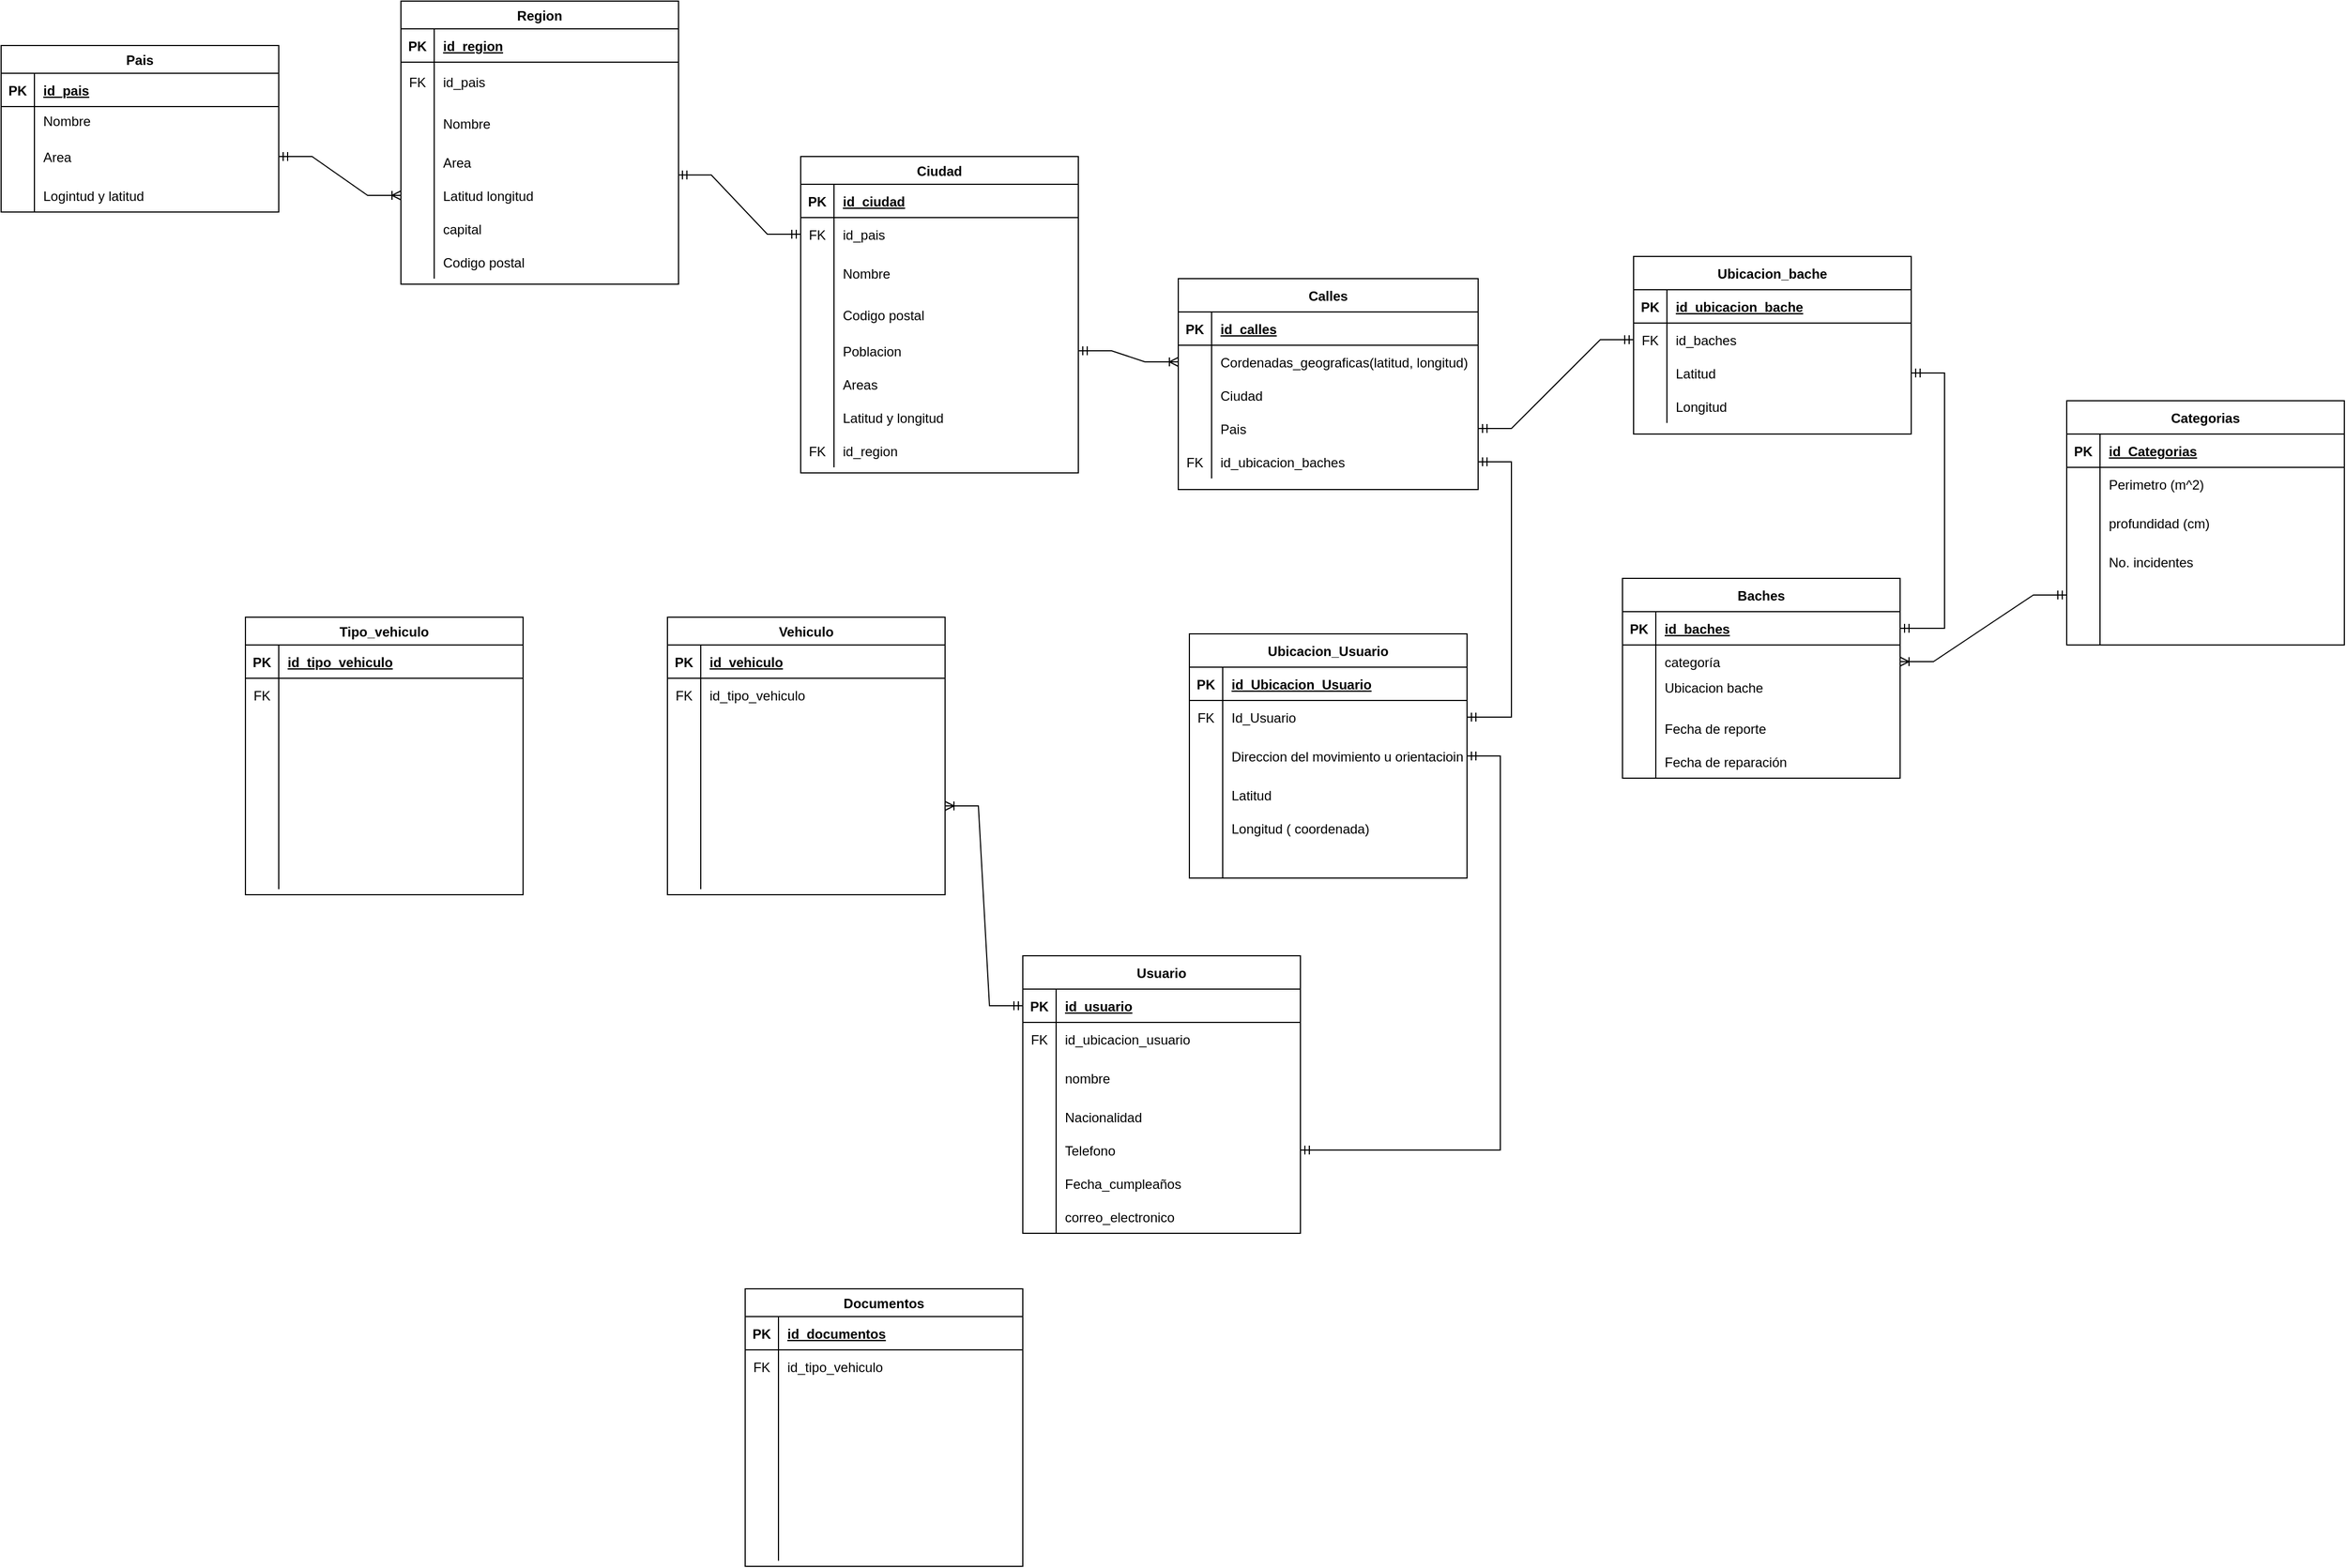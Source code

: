 <mxfile version="24.2.0" type="github">
  <diagram name="Page-1" id="XDN09dfMbkEmqPRKBXD4">
    <mxGraphModel dx="2100" dy="660" grid="1" gridSize="10" guides="1" tooltips="1" connect="1" arrows="1" fold="1" page="1" pageScale="1" pageWidth="827" pageHeight="1169" math="0" shadow="0">
      <root>
        <mxCell id="0" />
        <mxCell id="1" parent="0" />
        <mxCell id="mISCRe_RFVBFZnoGNRsq-1" value="Baches" style="shape=table;startSize=30;container=1;collapsible=1;childLayout=tableLayout;fixedRows=1;rowLines=0;fontStyle=1;align=center;resizeLast=1;" parent="1" vertex="1">
          <mxGeometry x="1140" y="560" width="250" height="180" as="geometry" />
        </mxCell>
        <mxCell id="mISCRe_RFVBFZnoGNRsq-2" value="" style="shape=partialRectangle;collapsible=0;dropTarget=0;pointerEvents=0;fillColor=none;points=[[0,0.5],[1,0.5]];portConstraint=eastwest;top=0;left=0;right=0;bottom=1;" parent="mISCRe_RFVBFZnoGNRsq-1" vertex="1">
          <mxGeometry y="30" width="250" height="30" as="geometry" />
        </mxCell>
        <mxCell id="mISCRe_RFVBFZnoGNRsq-3" value="PK" style="shape=partialRectangle;overflow=hidden;connectable=0;fillColor=none;top=0;left=0;bottom=0;right=0;fontStyle=1;" parent="mISCRe_RFVBFZnoGNRsq-2" vertex="1">
          <mxGeometry width="30" height="30" as="geometry">
            <mxRectangle width="30" height="30" as="alternateBounds" />
          </mxGeometry>
        </mxCell>
        <mxCell id="mISCRe_RFVBFZnoGNRsq-4" value="id_baches" style="shape=partialRectangle;overflow=hidden;connectable=0;fillColor=none;top=0;left=0;bottom=0;right=0;align=left;spacingLeft=6;fontStyle=5;" parent="mISCRe_RFVBFZnoGNRsq-2" vertex="1">
          <mxGeometry x="30" width="220" height="30" as="geometry">
            <mxRectangle width="220" height="30" as="alternateBounds" />
          </mxGeometry>
        </mxCell>
        <mxCell id="mISCRe_RFVBFZnoGNRsq-5" value="" style="shape=partialRectangle;collapsible=0;dropTarget=0;pointerEvents=0;fillColor=none;points=[[0,0.5],[1,0.5]];portConstraint=eastwest;top=0;left=0;right=0;bottom=0;" parent="mISCRe_RFVBFZnoGNRsq-1" vertex="1">
          <mxGeometry y="60" width="250" height="30" as="geometry" />
        </mxCell>
        <mxCell id="mISCRe_RFVBFZnoGNRsq-6" value="" style="shape=partialRectangle;overflow=hidden;connectable=0;fillColor=none;top=0;left=0;bottom=0;right=0;" parent="mISCRe_RFVBFZnoGNRsq-5" vertex="1">
          <mxGeometry width="30" height="30" as="geometry">
            <mxRectangle width="30" height="30" as="alternateBounds" />
          </mxGeometry>
        </mxCell>
        <mxCell id="mISCRe_RFVBFZnoGNRsq-7" value="categoría" style="shape=partialRectangle;overflow=hidden;connectable=0;fillColor=none;top=0;left=0;bottom=0;right=0;align=left;spacingLeft=6;" parent="mISCRe_RFVBFZnoGNRsq-5" vertex="1">
          <mxGeometry x="30" width="220" height="30" as="geometry">
            <mxRectangle width="220" height="30" as="alternateBounds" />
          </mxGeometry>
        </mxCell>
        <mxCell id="mISCRe_RFVBFZnoGNRsq-8" value="" style="shape=partialRectangle;collapsible=0;dropTarget=0;pointerEvents=0;fillColor=none;points=[[0,0.5],[1,0.5]];portConstraint=eastwest;top=0;left=0;right=0;bottom=0;" parent="mISCRe_RFVBFZnoGNRsq-1" vertex="1">
          <mxGeometry y="90" width="250" height="30" as="geometry" />
        </mxCell>
        <mxCell id="mISCRe_RFVBFZnoGNRsq-9" value="" style="shape=partialRectangle;overflow=hidden;connectable=0;fillColor=none;top=0;left=0;bottom=0;right=0;" parent="mISCRe_RFVBFZnoGNRsq-8" vertex="1">
          <mxGeometry width="30" height="30" as="geometry">
            <mxRectangle width="30" height="30" as="alternateBounds" />
          </mxGeometry>
        </mxCell>
        <mxCell id="mISCRe_RFVBFZnoGNRsq-10" value="Ubicacion bache&#xa;" style="shape=partialRectangle;overflow=hidden;connectable=0;fillColor=none;top=0;left=0;bottom=0;right=0;align=left;spacingLeft=6;" parent="mISCRe_RFVBFZnoGNRsq-8" vertex="1">
          <mxGeometry x="30" width="220" height="30" as="geometry">
            <mxRectangle width="220" height="30" as="alternateBounds" />
          </mxGeometry>
        </mxCell>
        <mxCell id="mISCRe_RFVBFZnoGNRsq-11" value="" style="shape=partialRectangle;collapsible=0;dropTarget=0;pointerEvents=0;fillColor=none;points=[[0,0.5],[1,0.5]];portConstraint=eastwest;top=0;left=0;right=0;bottom=0;" parent="mISCRe_RFVBFZnoGNRsq-1" vertex="1">
          <mxGeometry y="120" width="250" height="30" as="geometry" />
        </mxCell>
        <mxCell id="mISCRe_RFVBFZnoGNRsq-12" value="" style="shape=partialRectangle;overflow=hidden;connectable=0;fillColor=none;top=0;left=0;bottom=0;right=0;" parent="mISCRe_RFVBFZnoGNRsq-11" vertex="1">
          <mxGeometry width="30" height="30" as="geometry">
            <mxRectangle width="30" height="30" as="alternateBounds" />
          </mxGeometry>
        </mxCell>
        <mxCell id="mISCRe_RFVBFZnoGNRsq-13" value="Fecha de reporte" style="shape=partialRectangle;overflow=hidden;connectable=0;fillColor=none;top=0;left=0;bottom=0;right=0;align=left;spacingLeft=6;" parent="mISCRe_RFVBFZnoGNRsq-11" vertex="1">
          <mxGeometry x="30" width="220" height="30" as="geometry">
            <mxRectangle width="220" height="30" as="alternateBounds" />
          </mxGeometry>
        </mxCell>
        <mxCell id="mISCRe_RFVBFZnoGNRsq-14" value="" style="shape=partialRectangle;collapsible=0;dropTarget=0;pointerEvents=0;fillColor=none;points=[[0,0.5],[1,0.5]];portConstraint=eastwest;top=0;left=0;right=0;bottom=0;" parent="mISCRe_RFVBFZnoGNRsq-1" vertex="1">
          <mxGeometry y="150" width="250" height="30" as="geometry" />
        </mxCell>
        <mxCell id="mISCRe_RFVBFZnoGNRsq-15" value="" style="shape=partialRectangle;overflow=hidden;connectable=0;fillColor=none;top=0;left=0;bottom=0;right=0;" parent="mISCRe_RFVBFZnoGNRsq-14" vertex="1">
          <mxGeometry width="30" height="30" as="geometry">
            <mxRectangle width="30" height="30" as="alternateBounds" />
          </mxGeometry>
        </mxCell>
        <mxCell id="mISCRe_RFVBFZnoGNRsq-16" value="Fecha de reparación" style="shape=partialRectangle;overflow=hidden;connectable=0;fillColor=none;top=0;left=0;bottom=0;right=0;align=left;spacingLeft=6;" parent="mISCRe_RFVBFZnoGNRsq-14" vertex="1">
          <mxGeometry x="30" width="220" height="30" as="geometry">
            <mxRectangle width="220" height="30" as="alternateBounds" />
          </mxGeometry>
        </mxCell>
        <mxCell id="mISCRe_RFVBFZnoGNRsq-17" value="Ubicacion_bache" style="shape=table;startSize=30;container=1;collapsible=1;childLayout=tableLayout;fixedRows=1;rowLines=0;fontStyle=1;align=center;resizeLast=1;" parent="1" vertex="1">
          <mxGeometry x="1150" y="270" width="250" height="160" as="geometry" />
        </mxCell>
        <mxCell id="mISCRe_RFVBFZnoGNRsq-18" value="" style="shape=partialRectangle;collapsible=0;dropTarget=0;pointerEvents=0;fillColor=none;points=[[0,0.5],[1,0.5]];portConstraint=eastwest;top=0;left=0;right=0;bottom=1;" parent="mISCRe_RFVBFZnoGNRsq-17" vertex="1">
          <mxGeometry y="30" width="250" height="30" as="geometry" />
        </mxCell>
        <mxCell id="mISCRe_RFVBFZnoGNRsq-19" value="PK" style="shape=partialRectangle;overflow=hidden;connectable=0;fillColor=none;top=0;left=0;bottom=0;right=0;fontStyle=1;" parent="mISCRe_RFVBFZnoGNRsq-18" vertex="1">
          <mxGeometry width="30" height="30" as="geometry">
            <mxRectangle width="30" height="30" as="alternateBounds" />
          </mxGeometry>
        </mxCell>
        <mxCell id="mISCRe_RFVBFZnoGNRsq-20" value="id_ubicacion_bache" style="shape=partialRectangle;overflow=hidden;connectable=0;fillColor=none;top=0;left=0;bottom=0;right=0;align=left;spacingLeft=6;fontStyle=5;" parent="mISCRe_RFVBFZnoGNRsq-18" vertex="1">
          <mxGeometry x="30" width="220" height="30" as="geometry">
            <mxRectangle width="220" height="30" as="alternateBounds" />
          </mxGeometry>
        </mxCell>
        <mxCell id="mISCRe_RFVBFZnoGNRsq-21" value="" style="shape=partialRectangle;collapsible=0;dropTarget=0;pointerEvents=0;fillColor=none;points=[[0,0.5],[1,0.5]];portConstraint=eastwest;top=0;left=0;right=0;bottom=0;" parent="mISCRe_RFVBFZnoGNRsq-17" vertex="1">
          <mxGeometry y="60" width="250" height="30" as="geometry" />
        </mxCell>
        <mxCell id="mISCRe_RFVBFZnoGNRsq-22" value="FK" style="shape=partialRectangle;overflow=hidden;connectable=0;fillColor=none;top=0;left=0;bottom=0;right=0;" parent="mISCRe_RFVBFZnoGNRsq-21" vertex="1">
          <mxGeometry width="30" height="30" as="geometry">
            <mxRectangle width="30" height="30" as="alternateBounds" />
          </mxGeometry>
        </mxCell>
        <mxCell id="mISCRe_RFVBFZnoGNRsq-23" value="id_baches" style="shape=partialRectangle;overflow=hidden;connectable=0;fillColor=none;top=0;left=0;bottom=0;right=0;align=left;spacingLeft=6;labelBorderColor=none;" parent="mISCRe_RFVBFZnoGNRsq-21" vertex="1">
          <mxGeometry x="30" width="220" height="30" as="geometry">
            <mxRectangle width="220" height="30" as="alternateBounds" />
          </mxGeometry>
        </mxCell>
        <mxCell id="mISCRe_RFVBFZnoGNRsq-24" value="" style="shape=partialRectangle;collapsible=0;dropTarget=0;pointerEvents=0;fillColor=none;points=[[0,0.5],[1,0.5]];portConstraint=eastwest;top=0;left=0;right=0;bottom=0;" parent="mISCRe_RFVBFZnoGNRsq-17" vertex="1">
          <mxGeometry y="90" width="250" height="30" as="geometry" />
        </mxCell>
        <mxCell id="mISCRe_RFVBFZnoGNRsq-25" value="" style="shape=partialRectangle;overflow=hidden;connectable=0;fillColor=none;top=0;left=0;bottom=0;right=0;" parent="mISCRe_RFVBFZnoGNRsq-24" vertex="1">
          <mxGeometry width="30" height="30" as="geometry">
            <mxRectangle width="30" height="30" as="alternateBounds" />
          </mxGeometry>
        </mxCell>
        <mxCell id="mISCRe_RFVBFZnoGNRsq-26" value="Latitud" style="shape=partialRectangle;overflow=hidden;connectable=0;fillColor=none;top=0;left=0;bottom=0;right=0;align=left;spacingLeft=6;" parent="mISCRe_RFVBFZnoGNRsq-24" vertex="1">
          <mxGeometry x="30" width="220" height="30" as="geometry">
            <mxRectangle width="220" height="30" as="alternateBounds" />
          </mxGeometry>
        </mxCell>
        <mxCell id="mISCRe_RFVBFZnoGNRsq-27" value="" style="shape=partialRectangle;collapsible=0;dropTarget=0;pointerEvents=0;fillColor=none;points=[[0,0.5],[1,0.5]];portConstraint=eastwest;top=0;left=0;right=0;bottom=0;" parent="mISCRe_RFVBFZnoGNRsq-17" vertex="1">
          <mxGeometry y="120" width="250" height="30" as="geometry" />
        </mxCell>
        <mxCell id="mISCRe_RFVBFZnoGNRsq-28" value="" style="shape=partialRectangle;overflow=hidden;connectable=0;fillColor=none;top=0;left=0;bottom=0;right=0;" parent="mISCRe_RFVBFZnoGNRsq-27" vertex="1">
          <mxGeometry width="30" height="30" as="geometry">
            <mxRectangle width="30" height="30" as="alternateBounds" />
          </mxGeometry>
        </mxCell>
        <mxCell id="mISCRe_RFVBFZnoGNRsq-29" value="Longitud" style="shape=partialRectangle;overflow=hidden;connectable=0;fillColor=none;top=0;left=0;bottom=0;right=0;align=left;spacingLeft=6;" parent="mISCRe_RFVBFZnoGNRsq-27" vertex="1">
          <mxGeometry x="30" width="220" height="30" as="geometry">
            <mxRectangle width="220" height="30" as="alternateBounds" />
          </mxGeometry>
        </mxCell>
        <mxCell id="mISCRe_RFVBFZnoGNRsq-30" value="Calles" style="shape=table;startSize=30;container=1;collapsible=1;childLayout=tableLayout;fixedRows=1;rowLines=0;fontStyle=1;align=center;resizeLast=1;" parent="1" vertex="1">
          <mxGeometry x="740" y="290" width="270" height="190" as="geometry" />
        </mxCell>
        <mxCell id="mISCRe_RFVBFZnoGNRsq-31" value="" style="shape=partialRectangle;collapsible=0;dropTarget=0;pointerEvents=0;fillColor=none;points=[[0,0.5],[1,0.5]];portConstraint=eastwest;top=0;left=0;right=0;bottom=1;" parent="mISCRe_RFVBFZnoGNRsq-30" vertex="1">
          <mxGeometry y="30" width="270" height="30" as="geometry" />
        </mxCell>
        <mxCell id="mISCRe_RFVBFZnoGNRsq-32" value="PK" style="shape=partialRectangle;overflow=hidden;connectable=0;fillColor=none;top=0;left=0;bottom=0;right=0;fontStyle=1;" parent="mISCRe_RFVBFZnoGNRsq-31" vertex="1">
          <mxGeometry width="30" height="30" as="geometry">
            <mxRectangle width="30" height="30" as="alternateBounds" />
          </mxGeometry>
        </mxCell>
        <mxCell id="mISCRe_RFVBFZnoGNRsq-33" value="id_calles" style="shape=partialRectangle;overflow=hidden;connectable=0;fillColor=none;top=0;left=0;bottom=0;right=0;align=left;spacingLeft=6;fontStyle=5;" parent="mISCRe_RFVBFZnoGNRsq-31" vertex="1">
          <mxGeometry x="30" width="240" height="30" as="geometry">
            <mxRectangle width="240" height="30" as="alternateBounds" />
          </mxGeometry>
        </mxCell>
        <mxCell id="mISCRe_RFVBFZnoGNRsq-34" value="" style="shape=partialRectangle;collapsible=0;dropTarget=0;pointerEvents=0;fillColor=none;points=[[0,0.5],[1,0.5]];portConstraint=eastwest;top=0;left=0;right=0;bottom=0;" parent="mISCRe_RFVBFZnoGNRsq-30" vertex="1">
          <mxGeometry y="60" width="270" height="30" as="geometry" />
        </mxCell>
        <mxCell id="mISCRe_RFVBFZnoGNRsq-35" value="" style="shape=partialRectangle;overflow=hidden;connectable=0;fillColor=none;top=0;left=0;bottom=0;right=0;" parent="mISCRe_RFVBFZnoGNRsq-34" vertex="1">
          <mxGeometry width="30" height="30" as="geometry">
            <mxRectangle width="30" height="30" as="alternateBounds" />
          </mxGeometry>
        </mxCell>
        <mxCell id="mISCRe_RFVBFZnoGNRsq-36" value="Cordenadas_geograficas(latitud, longitud)" style="shape=partialRectangle;overflow=hidden;connectable=0;fillColor=none;top=0;left=0;bottom=0;right=0;align=left;spacingLeft=6;" parent="mISCRe_RFVBFZnoGNRsq-34" vertex="1">
          <mxGeometry x="30" width="240" height="30" as="geometry">
            <mxRectangle width="240" height="30" as="alternateBounds" />
          </mxGeometry>
        </mxCell>
        <mxCell id="mISCRe_RFVBFZnoGNRsq-37" value="" style="shape=partialRectangle;collapsible=0;dropTarget=0;pointerEvents=0;fillColor=none;points=[[0,0.5],[1,0.5]];portConstraint=eastwest;top=0;left=0;right=0;bottom=0;" parent="mISCRe_RFVBFZnoGNRsq-30" vertex="1">
          <mxGeometry y="90" width="270" height="30" as="geometry" />
        </mxCell>
        <mxCell id="mISCRe_RFVBFZnoGNRsq-38" value="" style="shape=partialRectangle;overflow=hidden;connectable=0;fillColor=none;top=0;left=0;bottom=0;right=0;" parent="mISCRe_RFVBFZnoGNRsq-37" vertex="1">
          <mxGeometry width="30" height="30" as="geometry">
            <mxRectangle width="30" height="30" as="alternateBounds" />
          </mxGeometry>
        </mxCell>
        <mxCell id="mISCRe_RFVBFZnoGNRsq-39" value="Ciudad" style="shape=partialRectangle;overflow=hidden;connectable=0;fillColor=none;top=0;left=0;bottom=0;right=0;align=left;spacingLeft=6;" parent="mISCRe_RFVBFZnoGNRsq-37" vertex="1">
          <mxGeometry x="30" width="240" height="30" as="geometry">
            <mxRectangle width="240" height="30" as="alternateBounds" />
          </mxGeometry>
        </mxCell>
        <mxCell id="mISCRe_RFVBFZnoGNRsq-40" value="" style="shape=partialRectangle;collapsible=0;dropTarget=0;pointerEvents=0;fillColor=none;points=[[0,0.5],[1,0.5]];portConstraint=eastwest;top=0;left=0;right=0;bottom=0;" parent="mISCRe_RFVBFZnoGNRsq-30" vertex="1">
          <mxGeometry y="120" width="270" height="30" as="geometry" />
        </mxCell>
        <mxCell id="mISCRe_RFVBFZnoGNRsq-41" value="" style="shape=partialRectangle;overflow=hidden;connectable=0;fillColor=none;top=0;left=0;bottom=0;right=0;" parent="mISCRe_RFVBFZnoGNRsq-40" vertex="1">
          <mxGeometry width="30" height="30" as="geometry">
            <mxRectangle width="30" height="30" as="alternateBounds" />
          </mxGeometry>
        </mxCell>
        <mxCell id="mISCRe_RFVBFZnoGNRsq-42" value="Pais" style="shape=partialRectangle;overflow=hidden;connectable=0;fillColor=none;top=0;left=0;bottom=0;right=0;align=left;spacingLeft=6;" parent="mISCRe_RFVBFZnoGNRsq-40" vertex="1">
          <mxGeometry x="30" width="240" height="30" as="geometry">
            <mxRectangle width="240" height="30" as="alternateBounds" />
          </mxGeometry>
        </mxCell>
        <mxCell id="mISCRe_RFVBFZnoGNRsq-43" value="" style="shape=partialRectangle;collapsible=0;dropTarget=0;pointerEvents=0;fillColor=none;points=[[0,0.5],[1,0.5]];portConstraint=eastwest;top=0;left=0;right=0;bottom=0;" parent="mISCRe_RFVBFZnoGNRsq-30" vertex="1">
          <mxGeometry y="150" width="270" height="30" as="geometry" />
        </mxCell>
        <mxCell id="mISCRe_RFVBFZnoGNRsq-44" value="FK" style="shape=partialRectangle;overflow=hidden;connectable=0;fillColor=none;top=0;left=0;bottom=0;right=0;" parent="mISCRe_RFVBFZnoGNRsq-43" vertex="1">
          <mxGeometry width="30" height="30" as="geometry">
            <mxRectangle width="30" height="30" as="alternateBounds" />
          </mxGeometry>
        </mxCell>
        <mxCell id="mISCRe_RFVBFZnoGNRsq-45" value="id_ubicacion_baches" style="shape=partialRectangle;overflow=hidden;connectable=0;fillColor=none;top=0;left=0;bottom=0;right=0;align=left;spacingLeft=6;verticalAlign=middle;noLabel=0;" parent="mISCRe_RFVBFZnoGNRsq-43" vertex="1">
          <mxGeometry x="30" width="240" height="30" as="geometry">
            <mxRectangle width="240" height="30" as="alternateBounds" />
          </mxGeometry>
        </mxCell>
        <mxCell id="mISCRe_RFVBFZnoGNRsq-46" value="Categorias" style="shape=table;startSize=30;container=1;collapsible=1;childLayout=tableLayout;fixedRows=1;rowLines=0;fontStyle=1;align=center;resizeLast=1;" parent="1" vertex="1">
          <mxGeometry x="1540" y="400" width="250" height="220" as="geometry" />
        </mxCell>
        <mxCell id="mISCRe_RFVBFZnoGNRsq-47" value="" style="shape=partialRectangle;collapsible=0;dropTarget=0;pointerEvents=0;fillColor=none;points=[[0,0.5],[1,0.5]];portConstraint=eastwest;top=0;left=0;right=0;bottom=1;" parent="mISCRe_RFVBFZnoGNRsq-46" vertex="1">
          <mxGeometry y="30" width="250" height="30" as="geometry" />
        </mxCell>
        <mxCell id="mISCRe_RFVBFZnoGNRsq-48" value="PK" style="shape=partialRectangle;overflow=hidden;connectable=0;fillColor=none;top=0;left=0;bottom=0;right=0;fontStyle=1;" parent="mISCRe_RFVBFZnoGNRsq-47" vertex="1">
          <mxGeometry width="30" height="30" as="geometry">
            <mxRectangle width="30" height="30" as="alternateBounds" />
          </mxGeometry>
        </mxCell>
        <mxCell id="mISCRe_RFVBFZnoGNRsq-49" value="id_Categorias" style="shape=partialRectangle;overflow=hidden;connectable=0;fillColor=none;top=0;left=0;bottom=0;right=0;align=left;spacingLeft=6;fontStyle=5;" parent="mISCRe_RFVBFZnoGNRsq-47" vertex="1">
          <mxGeometry x="30" width="220" height="30" as="geometry">
            <mxRectangle width="220" height="30" as="alternateBounds" />
          </mxGeometry>
        </mxCell>
        <mxCell id="mISCRe_RFVBFZnoGNRsq-50" value="" style="shape=partialRectangle;collapsible=0;dropTarget=0;pointerEvents=0;fillColor=none;points=[[0,0.5],[1,0.5]];portConstraint=eastwest;top=0;left=0;right=0;bottom=0;" parent="mISCRe_RFVBFZnoGNRsq-46" vertex="1">
          <mxGeometry y="60" width="250" height="30" as="geometry" />
        </mxCell>
        <mxCell id="mISCRe_RFVBFZnoGNRsq-51" value="" style="shape=partialRectangle;overflow=hidden;connectable=0;fillColor=none;top=0;left=0;bottom=0;right=0;" parent="mISCRe_RFVBFZnoGNRsq-50" vertex="1">
          <mxGeometry width="30" height="30" as="geometry">
            <mxRectangle width="30" height="30" as="alternateBounds" />
          </mxGeometry>
        </mxCell>
        <mxCell id="mISCRe_RFVBFZnoGNRsq-52" value="Perimetro (m^2)" style="shape=partialRectangle;overflow=hidden;connectable=0;fillColor=none;top=0;left=0;bottom=0;right=0;align=left;spacingLeft=6;" parent="mISCRe_RFVBFZnoGNRsq-50" vertex="1">
          <mxGeometry x="30" width="220" height="30" as="geometry">
            <mxRectangle width="220" height="30" as="alternateBounds" />
          </mxGeometry>
        </mxCell>
        <mxCell id="mISCRe_RFVBFZnoGNRsq-53" value="" style="shape=partialRectangle;collapsible=0;dropTarget=0;pointerEvents=0;fillColor=none;points=[[0,0.5],[1,0.5]];portConstraint=eastwest;top=0;left=0;right=0;bottom=0;" parent="mISCRe_RFVBFZnoGNRsq-46" vertex="1">
          <mxGeometry y="90" width="250" height="40" as="geometry" />
        </mxCell>
        <mxCell id="mISCRe_RFVBFZnoGNRsq-54" value="" style="shape=partialRectangle;overflow=hidden;connectable=0;fillColor=none;top=0;left=0;bottom=0;right=0;" parent="mISCRe_RFVBFZnoGNRsq-53" vertex="1">
          <mxGeometry width="30" height="40" as="geometry">
            <mxRectangle width="30" height="40" as="alternateBounds" />
          </mxGeometry>
        </mxCell>
        <mxCell id="mISCRe_RFVBFZnoGNRsq-55" value="profundidad (cm)" style="shape=partialRectangle;overflow=hidden;connectable=0;fillColor=none;top=0;left=0;bottom=0;right=0;align=left;spacingLeft=6;" parent="mISCRe_RFVBFZnoGNRsq-53" vertex="1">
          <mxGeometry x="30" width="220" height="40" as="geometry">
            <mxRectangle width="220" height="40" as="alternateBounds" />
          </mxGeometry>
        </mxCell>
        <mxCell id="mISCRe_RFVBFZnoGNRsq-56" value="" style="shape=partialRectangle;collapsible=0;dropTarget=0;pointerEvents=0;fillColor=none;points=[[0,0.5],[1,0.5]];portConstraint=eastwest;top=0;left=0;right=0;bottom=0;" parent="mISCRe_RFVBFZnoGNRsq-46" vertex="1">
          <mxGeometry y="130" width="250" height="30" as="geometry" />
        </mxCell>
        <mxCell id="mISCRe_RFVBFZnoGNRsq-57" value="" style="shape=partialRectangle;overflow=hidden;connectable=0;fillColor=none;top=0;left=0;bottom=0;right=0;" parent="mISCRe_RFVBFZnoGNRsq-56" vertex="1">
          <mxGeometry width="30" height="30" as="geometry">
            <mxRectangle width="30" height="30" as="alternateBounds" />
          </mxGeometry>
        </mxCell>
        <mxCell id="mISCRe_RFVBFZnoGNRsq-58" value="No. incidentes" style="shape=partialRectangle;overflow=hidden;connectable=0;fillColor=none;top=0;left=0;bottom=0;right=0;align=left;spacingLeft=6;" parent="mISCRe_RFVBFZnoGNRsq-56" vertex="1">
          <mxGeometry x="30" width="220" height="30" as="geometry">
            <mxRectangle width="220" height="30" as="alternateBounds" />
          </mxGeometry>
        </mxCell>
        <mxCell id="mISCRe_RFVBFZnoGNRsq-59" value="" style="shape=partialRectangle;collapsible=0;dropTarget=0;pointerEvents=0;fillColor=none;points=[[0,0.5],[1,0.5]];portConstraint=eastwest;top=0;left=0;right=0;bottom=0;" parent="mISCRe_RFVBFZnoGNRsq-46" vertex="1">
          <mxGeometry y="160" width="250" height="30" as="geometry" />
        </mxCell>
        <mxCell id="mISCRe_RFVBFZnoGNRsq-60" value="" style="shape=partialRectangle;overflow=hidden;connectable=0;fillColor=none;top=0;left=0;bottom=0;right=0;" parent="mISCRe_RFVBFZnoGNRsq-59" vertex="1">
          <mxGeometry width="30" height="30" as="geometry">
            <mxRectangle width="30" height="30" as="alternateBounds" />
          </mxGeometry>
        </mxCell>
        <mxCell id="mISCRe_RFVBFZnoGNRsq-61" value="" style="shape=partialRectangle;overflow=hidden;connectable=0;fillColor=none;top=0;left=0;bottom=0;right=0;align=left;spacingLeft=6;" parent="mISCRe_RFVBFZnoGNRsq-59" vertex="1">
          <mxGeometry x="30" width="220" height="30" as="geometry">
            <mxRectangle width="220" height="30" as="alternateBounds" />
          </mxGeometry>
        </mxCell>
        <mxCell id="mISCRe_RFVBFZnoGNRsq-62" value="" style="shape=partialRectangle;collapsible=0;dropTarget=0;pointerEvents=0;fillColor=none;points=[[0,0.5],[1,0.5]];portConstraint=eastwest;top=0;left=0;right=0;bottom=0;" parent="mISCRe_RFVBFZnoGNRsq-46" vertex="1">
          <mxGeometry y="190" width="250" height="30" as="geometry" />
        </mxCell>
        <mxCell id="mISCRe_RFVBFZnoGNRsq-63" value="" style="shape=partialRectangle;overflow=hidden;connectable=0;fillColor=none;top=0;left=0;bottom=0;right=0;" parent="mISCRe_RFVBFZnoGNRsq-62" vertex="1">
          <mxGeometry width="30" height="30" as="geometry">
            <mxRectangle width="30" height="30" as="alternateBounds" />
          </mxGeometry>
        </mxCell>
        <mxCell id="mISCRe_RFVBFZnoGNRsq-64" value="" style="shape=partialRectangle;overflow=hidden;connectable=0;fillColor=none;top=0;left=0;bottom=0;right=0;align=left;spacingLeft=6;" parent="mISCRe_RFVBFZnoGNRsq-62" vertex="1">
          <mxGeometry x="30" width="220" height="30" as="geometry">
            <mxRectangle width="220" height="30" as="alternateBounds" />
          </mxGeometry>
        </mxCell>
        <mxCell id="mISCRe_RFVBFZnoGNRsq-65" value="" style="edgeStyle=entityRelationEdgeStyle;fontSize=12;html=1;endArrow=ERoneToMany;startArrow=ERmandOne;rounded=0;exitX=0;exitY=0.5;exitDx=0;exitDy=0;entryX=1;entryY=0.5;entryDx=0;entryDy=0;" parent="1" source="mISCRe_RFVBFZnoGNRsq-59" target="mISCRe_RFVBFZnoGNRsq-5" edge="1">
          <mxGeometry width="100" height="100" relative="1" as="geometry">
            <mxPoint x="1440" y="580" as="sourcePoint" />
            <mxPoint x="1440" y="430" as="targetPoint" />
          </mxGeometry>
        </mxCell>
        <mxCell id="mISCRe_RFVBFZnoGNRsq-66" value="Ubicacion_Usuario" style="shape=table;startSize=30;container=1;collapsible=1;childLayout=tableLayout;fixedRows=1;rowLines=0;fontStyle=1;align=center;resizeLast=1;" parent="1" vertex="1">
          <mxGeometry x="750" y="610" width="250" height="220" as="geometry" />
        </mxCell>
        <mxCell id="mISCRe_RFVBFZnoGNRsq-67" value="" style="shape=partialRectangle;collapsible=0;dropTarget=0;pointerEvents=0;fillColor=none;points=[[0,0.5],[1,0.5]];portConstraint=eastwest;top=0;left=0;right=0;bottom=1;" parent="mISCRe_RFVBFZnoGNRsq-66" vertex="1">
          <mxGeometry y="30" width="250" height="30" as="geometry" />
        </mxCell>
        <mxCell id="mISCRe_RFVBFZnoGNRsq-68" value="PK" style="shape=partialRectangle;overflow=hidden;connectable=0;fillColor=none;top=0;left=0;bottom=0;right=0;fontStyle=1;" parent="mISCRe_RFVBFZnoGNRsq-67" vertex="1">
          <mxGeometry width="30" height="30" as="geometry">
            <mxRectangle width="30" height="30" as="alternateBounds" />
          </mxGeometry>
        </mxCell>
        <mxCell id="mISCRe_RFVBFZnoGNRsq-69" value="id_Ubicacion_Usuario" style="shape=partialRectangle;overflow=hidden;connectable=0;fillColor=none;top=0;left=0;bottom=0;right=0;align=left;spacingLeft=6;fontStyle=5;" parent="mISCRe_RFVBFZnoGNRsq-67" vertex="1">
          <mxGeometry x="30" width="220" height="30" as="geometry">
            <mxRectangle width="220" height="30" as="alternateBounds" />
          </mxGeometry>
        </mxCell>
        <mxCell id="mISCRe_RFVBFZnoGNRsq-70" value="" style="shape=partialRectangle;collapsible=0;dropTarget=0;pointerEvents=0;fillColor=none;points=[[0,0.5],[1,0.5]];portConstraint=eastwest;top=0;left=0;right=0;bottom=0;" parent="mISCRe_RFVBFZnoGNRsq-66" vertex="1">
          <mxGeometry y="60" width="250" height="30" as="geometry" />
        </mxCell>
        <mxCell id="mISCRe_RFVBFZnoGNRsq-71" value="FK" style="shape=partialRectangle;overflow=hidden;connectable=0;fillColor=none;top=0;left=0;bottom=0;right=0;" parent="mISCRe_RFVBFZnoGNRsq-70" vertex="1">
          <mxGeometry width="30" height="30" as="geometry">
            <mxRectangle width="30" height="30" as="alternateBounds" />
          </mxGeometry>
        </mxCell>
        <mxCell id="mISCRe_RFVBFZnoGNRsq-72" value="Id_Usuario" style="shape=partialRectangle;overflow=hidden;connectable=0;fillColor=none;top=0;left=0;bottom=0;right=0;align=left;spacingLeft=6;" parent="mISCRe_RFVBFZnoGNRsq-70" vertex="1">
          <mxGeometry x="30" width="220" height="30" as="geometry">
            <mxRectangle width="220" height="30" as="alternateBounds" />
          </mxGeometry>
        </mxCell>
        <mxCell id="mISCRe_RFVBFZnoGNRsq-73" value="" style="shape=partialRectangle;collapsible=0;dropTarget=0;pointerEvents=0;fillColor=none;points=[[0,0.5],[1,0.5]];portConstraint=eastwest;top=0;left=0;right=0;bottom=0;" parent="mISCRe_RFVBFZnoGNRsq-66" vertex="1">
          <mxGeometry y="90" width="250" height="40" as="geometry" />
        </mxCell>
        <mxCell id="mISCRe_RFVBFZnoGNRsq-74" value="" style="shape=partialRectangle;overflow=hidden;connectable=0;fillColor=none;top=0;left=0;bottom=0;right=0;" parent="mISCRe_RFVBFZnoGNRsq-73" vertex="1">
          <mxGeometry width="30" height="40" as="geometry">
            <mxRectangle width="30" height="40" as="alternateBounds" />
          </mxGeometry>
        </mxCell>
        <mxCell id="mISCRe_RFVBFZnoGNRsq-75" value="Direccion del movimiento u orientacioin" style="shape=partialRectangle;overflow=hidden;connectable=0;fillColor=none;top=0;left=0;bottom=0;right=0;align=left;spacingLeft=6;" parent="mISCRe_RFVBFZnoGNRsq-73" vertex="1">
          <mxGeometry x="30" width="220" height="40" as="geometry">
            <mxRectangle width="220" height="40" as="alternateBounds" />
          </mxGeometry>
        </mxCell>
        <mxCell id="mISCRe_RFVBFZnoGNRsq-76" value="" style="shape=partialRectangle;collapsible=0;dropTarget=0;pointerEvents=0;fillColor=none;points=[[0,0.5],[1,0.5]];portConstraint=eastwest;top=0;left=0;right=0;bottom=0;" parent="mISCRe_RFVBFZnoGNRsq-66" vertex="1">
          <mxGeometry y="130" width="250" height="30" as="geometry" />
        </mxCell>
        <mxCell id="mISCRe_RFVBFZnoGNRsq-77" value="" style="shape=partialRectangle;overflow=hidden;connectable=0;fillColor=none;top=0;left=0;bottom=0;right=0;" parent="mISCRe_RFVBFZnoGNRsq-76" vertex="1">
          <mxGeometry width="30" height="30" as="geometry">
            <mxRectangle width="30" height="30" as="alternateBounds" />
          </mxGeometry>
        </mxCell>
        <mxCell id="mISCRe_RFVBFZnoGNRsq-78" value="Latitud " style="shape=partialRectangle;overflow=hidden;connectable=0;fillColor=none;top=0;left=0;bottom=0;right=0;align=left;spacingLeft=6;" parent="mISCRe_RFVBFZnoGNRsq-76" vertex="1">
          <mxGeometry x="30" width="220" height="30" as="geometry">
            <mxRectangle width="220" height="30" as="alternateBounds" />
          </mxGeometry>
        </mxCell>
        <mxCell id="mISCRe_RFVBFZnoGNRsq-79" value="" style="shape=partialRectangle;collapsible=0;dropTarget=0;pointerEvents=0;fillColor=none;points=[[0,0.5],[1,0.5]];portConstraint=eastwest;top=0;left=0;right=0;bottom=0;" parent="mISCRe_RFVBFZnoGNRsq-66" vertex="1">
          <mxGeometry y="160" width="250" height="30" as="geometry" />
        </mxCell>
        <mxCell id="mISCRe_RFVBFZnoGNRsq-80" value="" style="shape=partialRectangle;overflow=hidden;connectable=0;fillColor=none;top=0;left=0;bottom=0;right=0;" parent="mISCRe_RFVBFZnoGNRsq-79" vertex="1">
          <mxGeometry width="30" height="30" as="geometry">
            <mxRectangle width="30" height="30" as="alternateBounds" />
          </mxGeometry>
        </mxCell>
        <mxCell id="mISCRe_RFVBFZnoGNRsq-81" value="Longitud ( coordenada)" style="shape=partialRectangle;overflow=hidden;connectable=0;fillColor=none;top=0;left=0;bottom=0;right=0;align=left;spacingLeft=6;" parent="mISCRe_RFVBFZnoGNRsq-79" vertex="1">
          <mxGeometry x="30" width="220" height="30" as="geometry">
            <mxRectangle width="220" height="30" as="alternateBounds" />
          </mxGeometry>
        </mxCell>
        <mxCell id="mISCRe_RFVBFZnoGNRsq-82" value="" style="shape=partialRectangle;collapsible=0;dropTarget=0;pointerEvents=0;fillColor=none;points=[[0,0.5],[1,0.5]];portConstraint=eastwest;top=0;left=0;right=0;bottom=0;" parent="mISCRe_RFVBFZnoGNRsq-66" vertex="1">
          <mxGeometry y="190" width="250" height="30" as="geometry" />
        </mxCell>
        <mxCell id="mISCRe_RFVBFZnoGNRsq-83" value="" style="shape=partialRectangle;overflow=hidden;connectable=0;fillColor=none;top=0;left=0;bottom=0;right=0;" parent="mISCRe_RFVBFZnoGNRsq-82" vertex="1">
          <mxGeometry width="30" height="30" as="geometry">
            <mxRectangle width="30" height="30" as="alternateBounds" />
          </mxGeometry>
        </mxCell>
        <mxCell id="mISCRe_RFVBFZnoGNRsq-84" value="" style="shape=partialRectangle;overflow=hidden;connectable=0;fillColor=none;top=0;left=0;bottom=0;right=0;align=left;spacingLeft=6;" parent="mISCRe_RFVBFZnoGNRsq-82" vertex="1">
          <mxGeometry x="30" width="220" height="30" as="geometry">
            <mxRectangle width="220" height="30" as="alternateBounds" />
          </mxGeometry>
        </mxCell>
        <mxCell id="mISCRe_RFVBFZnoGNRsq-85" value="" style="edgeStyle=entityRelationEdgeStyle;fontSize=12;html=1;endArrow=ERmandOne;startArrow=ERmandOne;rounded=0;exitX=1;exitY=0.5;exitDx=0;exitDy=0;" parent="1" source="mISCRe_RFVBFZnoGNRsq-2" target="mISCRe_RFVBFZnoGNRsq-24" edge="1">
          <mxGeometry width="100" height="100" relative="1" as="geometry">
            <mxPoint x="1420" y="510" as="sourcePoint" />
            <mxPoint x="1460" y="370" as="targetPoint" />
            <Array as="points">
              <mxPoint x="1440" y="440" />
            </Array>
          </mxGeometry>
        </mxCell>
        <mxCell id="mISCRe_RFVBFZnoGNRsq-86" value="" style="edgeStyle=entityRelationEdgeStyle;fontSize=12;html=1;endArrow=ERmandOne;startArrow=ERmandOne;rounded=0;entryX=0;entryY=0.5;entryDx=0;entryDy=0;exitX=1;exitY=0.5;exitDx=0;exitDy=0;" parent="1" source="mISCRe_RFVBFZnoGNRsq-40" target="mISCRe_RFVBFZnoGNRsq-21" edge="1">
          <mxGeometry width="100" height="100" relative="1" as="geometry">
            <mxPoint x="970" y="590" as="sourcePoint" />
            <mxPoint x="1070" y="490" as="targetPoint" />
          </mxGeometry>
        </mxCell>
        <mxCell id="mISCRe_RFVBFZnoGNRsq-87" value="Usuario" style="shape=table;startSize=30;container=1;collapsible=1;childLayout=tableLayout;fixedRows=1;rowLines=0;fontStyle=1;align=center;resizeLast=1;" parent="1" vertex="1">
          <mxGeometry x="600" y="900" width="250" height="250" as="geometry" />
        </mxCell>
        <mxCell id="mISCRe_RFVBFZnoGNRsq-88" value="" style="shape=partialRectangle;collapsible=0;dropTarget=0;pointerEvents=0;fillColor=none;points=[[0,0.5],[1,0.5]];portConstraint=eastwest;top=0;left=0;right=0;bottom=1;" parent="mISCRe_RFVBFZnoGNRsq-87" vertex="1">
          <mxGeometry y="30" width="250" height="30" as="geometry" />
        </mxCell>
        <mxCell id="mISCRe_RFVBFZnoGNRsq-89" value="PK" style="shape=partialRectangle;overflow=hidden;connectable=0;fillColor=none;top=0;left=0;bottom=0;right=0;fontStyle=1;" parent="mISCRe_RFVBFZnoGNRsq-88" vertex="1">
          <mxGeometry width="30" height="30" as="geometry">
            <mxRectangle width="30" height="30" as="alternateBounds" />
          </mxGeometry>
        </mxCell>
        <mxCell id="mISCRe_RFVBFZnoGNRsq-90" value="id_usuario" style="shape=partialRectangle;overflow=hidden;connectable=0;fillColor=none;top=0;left=0;bottom=0;right=0;align=left;spacingLeft=6;fontStyle=5;" parent="mISCRe_RFVBFZnoGNRsq-88" vertex="1">
          <mxGeometry x="30" width="220" height="30" as="geometry">
            <mxRectangle width="220" height="30" as="alternateBounds" />
          </mxGeometry>
        </mxCell>
        <mxCell id="mISCRe_RFVBFZnoGNRsq-91" value="" style="shape=partialRectangle;collapsible=0;dropTarget=0;pointerEvents=0;fillColor=none;points=[[0,0.5],[1,0.5]];portConstraint=eastwest;top=0;left=0;right=0;bottom=0;" parent="mISCRe_RFVBFZnoGNRsq-87" vertex="1">
          <mxGeometry y="60" width="250" height="30" as="geometry" />
        </mxCell>
        <mxCell id="mISCRe_RFVBFZnoGNRsq-92" value="FK" style="shape=partialRectangle;overflow=hidden;connectable=0;fillColor=none;top=0;left=0;bottom=0;right=0;" parent="mISCRe_RFVBFZnoGNRsq-91" vertex="1">
          <mxGeometry width="30" height="30" as="geometry">
            <mxRectangle width="30" height="30" as="alternateBounds" />
          </mxGeometry>
        </mxCell>
        <mxCell id="mISCRe_RFVBFZnoGNRsq-93" value="id_ubicacion_usuario" style="shape=partialRectangle;overflow=hidden;connectable=0;fillColor=none;top=0;left=0;bottom=0;right=0;align=left;spacingLeft=6;" parent="mISCRe_RFVBFZnoGNRsq-91" vertex="1">
          <mxGeometry x="30" width="220" height="30" as="geometry">
            <mxRectangle width="220" height="30" as="alternateBounds" />
          </mxGeometry>
        </mxCell>
        <mxCell id="mISCRe_RFVBFZnoGNRsq-94" value="" style="shape=partialRectangle;collapsible=0;dropTarget=0;pointerEvents=0;fillColor=none;points=[[0,0.5],[1,0.5]];portConstraint=eastwest;top=0;left=0;right=0;bottom=0;" parent="mISCRe_RFVBFZnoGNRsq-87" vertex="1">
          <mxGeometry y="90" width="250" height="40" as="geometry" />
        </mxCell>
        <mxCell id="mISCRe_RFVBFZnoGNRsq-95" value="" style="shape=partialRectangle;overflow=hidden;connectable=0;fillColor=none;top=0;left=0;bottom=0;right=0;" parent="mISCRe_RFVBFZnoGNRsq-94" vertex="1">
          <mxGeometry width="30" height="40" as="geometry">
            <mxRectangle width="30" height="40" as="alternateBounds" />
          </mxGeometry>
        </mxCell>
        <mxCell id="mISCRe_RFVBFZnoGNRsq-96" value="nombre" style="shape=partialRectangle;overflow=hidden;connectable=0;fillColor=none;top=0;left=0;bottom=0;right=0;align=left;spacingLeft=6;" parent="mISCRe_RFVBFZnoGNRsq-94" vertex="1">
          <mxGeometry x="30" width="220" height="40" as="geometry">
            <mxRectangle width="220" height="40" as="alternateBounds" />
          </mxGeometry>
        </mxCell>
        <mxCell id="mISCRe_RFVBFZnoGNRsq-97" value="" style="shape=partialRectangle;collapsible=0;dropTarget=0;pointerEvents=0;fillColor=none;points=[[0,0.5],[1,0.5]];portConstraint=eastwest;top=0;left=0;right=0;bottom=0;" parent="mISCRe_RFVBFZnoGNRsq-87" vertex="1">
          <mxGeometry y="130" width="250" height="30" as="geometry" />
        </mxCell>
        <mxCell id="mISCRe_RFVBFZnoGNRsq-98" value="" style="shape=partialRectangle;overflow=hidden;connectable=0;fillColor=none;top=0;left=0;bottom=0;right=0;" parent="mISCRe_RFVBFZnoGNRsq-97" vertex="1">
          <mxGeometry width="30" height="30" as="geometry">
            <mxRectangle width="30" height="30" as="alternateBounds" />
          </mxGeometry>
        </mxCell>
        <mxCell id="mISCRe_RFVBFZnoGNRsq-99" value="Nacionalidad" style="shape=partialRectangle;overflow=hidden;connectable=0;fillColor=none;top=0;left=0;bottom=0;right=0;align=left;spacingLeft=6;" parent="mISCRe_RFVBFZnoGNRsq-97" vertex="1">
          <mxGeometry x="30" width="220" height="30" as="geometry">
            <mxRectangle width="220" height="30" as="alternateBounds" />
          </mxGeometry>
        </mxCell>
        <mxCell id="mISCRe_RFVBFZnoGNRsq-100" value="" style="shape=partialRectangle;collapsible=0;dropTarget=0;pointerEvents=0;fillColor=none;points=[[0,0.5],[1,0.5]];portConstraint=eastwest;top=0;left=0;right=0;bottom=0;" parent="mISCRe_RFVBFZnoGNRsq-87" vertex="1">
          <mxGeometry y="160" width="250" height="30" as="geometry" />
        </mxCell>
        <mxCell id="mISCRe_RFVBFZnoGNRsq-101" value="" style="shape=partialRectangle;overflow=hidden;connectable=0;fillColor=none;top=0;left=0;bottom=0;right=0;" parent="mISCRe_RFVBFZnoGNRsq-100" vertex="1">
          <mxGeometry width="30" height="30" as="geometry">
            <mxRectangle width="30" height="30" as="alternateBounds" />
          </mxGeometry>
        </mxCell>
        <mxCell id="mISCRe_RFVBFZnoGNRsq-102" value="Telefono" style="shape=partialRectangle;overflow=hidden;connectable=0;fillColor=none;top=0;left=0;bottom=0;right=0;align=left;spacingLeft=6;" parent="mISCRe_RFVBFZnoGNRsq-100" vertex="1">
          <mxGeometry x="30" width="220" height="30" as="geometry">
            <mxRectangle width="220" height="30" as="alternateBounds" />
          </mxGeometry>
        </mxCell>
        <mxCell id="mISCRe_RFVBFZnoGNRsq-103" value="" style="shape=partialRectangle;collapsible=0;dropTarget=0;pointerEvents=0;fillColor=none;points=[[0,0.5],[1,0.5]];portConstraint=eastwest;top=0;left=0;right=0;bottom=0;" parent="mISCRe_RFVBFZnoGNRsq-87" vertex="1">
          <mxGeometry y="190" width="250" height="30" as="geometry" />
        </mxCell>
        <mxCell id="mISCRe_RFVBFZnoGNRsq-104" value="" style="shape=partialRectangle;overflow=hidden;connectable=0;fillColor=none;top=0;left=0;bottom=0;right=0;" parent="mISCRe_RFVBFZnoGNRsq-103" vertex="1">
          <mxGeometry width="30" height="30" as="geometry">
            <mxRectangle width="30" height="30" as="alternateBounds" />
          </mxGeometry>
        </mxCell>
        <mxCell id="mISCRe_RFVBFZnoGNRsq-105" value="Fecha_cumpleaños" style="shape=partialRectangle;overflow=hidden;connectable=0;fillColor=none;top=0;left=0;bottom=0;right=0;align=left;spacingLeft=6;" parent="mISCRe_RFVBFZnoGNRsq-103" vertex="1">
          <mxGeometry x="30" width="220" height="30" as="geometry">
            <mxRectangle width="220" height="30" as="alternateBounds" />
          </mxGeometry>
        </mxCell>
        <mxCell id="mISCRe_RFVBFZnoGNRsq-106" value="" style="shape=partialRectangle;collapsible=0;dropTarget=0;pointerEvents=0;fillColor=none;points=[[0,0.5],[1,0.5]];portConstraint=eastwest;top=0;left=0;right=0;bottom=0;" parent="mISCRe_RFVBFZnoGNRsq-87" vertex="1">
          <mxGeometry y="220" width="250" height="30" as="geometry" />
        </mxCell>
        <mxCell id="mISCRe_RFVBFZnoGNRsq-107" value="" style="shape=partialRectangle;overflow=hidden;connectable=0;fillColor=none;top=0;left=0;bottom=0;right=0;" parent="mISCRe_RFVBFZnoGNRsq-106" vertex="1">
          <mxGeometry width="30" height="30" as="geometry">
            <mxRectangle width="30" height="30" as="alternateBounds" />
          </mxGeometry>
        </mxCell>
        <mxCell id="mISCRe_RFVBFZnoGNRsq-108" value="correo_electronico" style="shape=partialRectangle;overflow=hidden;connectable=0;fillColor=none;top=0;left=0;bottom=0;right=0;align=left;spacingLeft=6;" parent="mISCRe_RFVBFZnoGNRsq-106" vertex="1">
          <mxGeometry x="30" width="220" height="30" as="geometry">
            <mxRectangle width="220" height="30" as="alternateBounds" />
          </mxGeometry>
        </mxCell>
        <mxCell id="mISCRe_RFVBFZnoGNRsq-109" value="" style="edgeStyle=entityRelationEdgeStyle;fontSize=12;html=1;endArrow=ERmandOne;startArrow=ERmandOne;rounded=0;exitX=1;exitY=0.5;exitDx=0;exitDy=0;" parent="1" source="mISCRe_RFVBFZnoGNRsq-70" target="mISCRe_RFVBFZnoGNRsq-43" edge="1">
          <mxGeometry width="100" height="100" relative="1" as="geometry">
            <mxPoint x="920" y="610" as="sourcePoint" />
            <mxPoint x="1020" y="510" as="targetPoint" />
          </mxGeometry>
        </mxCell>
        <mxCell id="mISCRe_RFVBFZnoGNRsq-110" value="Ciudad" style="shape=table;startSize=25;container=1;collapsible=1;childLayout=tableLayout;fixedRows=1;rowLines=0;fontStyle=1;align=center;resizeLast=1;" parent="1" vertex="1">
          <mxGeometry x="400" y="180" width="250" height="285" as="geometry" />
        </mxCell>
        <mxCell id="mISCRe_RFVBFZnoGNRsq-111" value="" style="shape=partialRectangle;collapsible=0;dropTarget=0;pointerEvents=0;fillColor=none;points=[[0,0.5],[1,0.5]];portConstraint=eastwest;top=0;left=0;right=0;bottom=1;" parent="mISCRe_RFVBFZnoGNRsq-110" vertex="1">
          <mxGeometry y="25" width="250" height="30" as="geometry" />
        </mxCell>
        <mxCell id="mISCRe_RFVBFZnoGNRsq-112" value="PK" style="shape=partialRectangle;overflow=hidden;connectable=0;fillColor=none;top=0;left=0;bottom=0;right=0;fontStyle=1;" parent="mISCRe_RFVBFZnoGNRsq-111" vertex="1">
          <mxGeometry width="30" height="30" as="geometry">
            <mxRectangle width="30" height="30" as="alternateBounds" />
          </mxGeometry>
        </mxCell>
        <mxCell id="mISCRe_RFVBFZnoGNRsq-113" value="id_ciudad" style="shape=partialRectangle;overflow=hidden;connectable=0;fillColor=none;top=0;left=0;bottom=0;right=0;align=left;spacingLeft=6;fontStyle=5;" parent="mISCRe_RFVBFZnoGNRsq-111" vertex="1">
          <mxGeometry x="30" width="220" height="30" as="geometry">
            <mxRectangle width="220" height="30" as="alternateBounds" />
          </mxGeometry>
        </mxCell>
        <mxCell id="mISCRe_RFVBFZnoGNRsq-114" value="" style="shape=partialRectangle;collapsible=0;dropTarget=0;pointerEvents=0;fillColor=none;points=[[0,0.5],[1,0.5]];portConstraint=eastwest;top=0;left=0;right=0;bottom=0;" parent="mISCRe_RFVBFZnoGNRsq-110" vertex="1">
          <mxGeometry y="55" width="250" height="30" as="geometry" />
        </mxCell>
        <mxCell id="mISCRe_RFVBFZnoGNRsq-115" value="FK" style="shape=partialRectangle;overflow=hidden;connectable=0;fillColor=none;top=0;left=0;bottom=0;right=0;" parent="mISCRe_RFVBFZnoGNRsq-114" vertex="1">
          <mxGeometry width="30" height="30" as="geometry">
            <mxRectangle width="30" height="30" as="alternateBounds" />
          </mxGeometry>
        </mxCell>
        <mxCell id="mISCRe_RFVBFZnoGNRsq-116" value="id_pais" style="shape=partialRectangle;overflow=hidden;connectable=0;fillColor=none;top=0;left=0;bottom=0;right=0;align=left;spacingLeft=6;" parent="mISCRe_RFVBFZnoGNRsq-114" vertex="1">
          <mxGeometry x="30" width="220" height="30" as="geometry">
            <mxRectangle width="220" height="30" as="alternateBounds" />
          </mxGeometry>
        </mxCell>
        <mxCell id="mISCRe_RFVBFZnoGNRsq-117" value="" style="shape=partialRectangle;collapsible=0;dropTarget=0;pointerEvents=0;fillColor=none;points=[[0,0.5],[1,0.5]];portConstraint=eastwest;top=0;left=0;right=0;bottom=0;" parent="mISCRe_RFVBFZnoGNRsq-110" vertex="1">
          <mxGeometry y="85" width="250" height="40" as="geometry" />
        </mxCell>
        <mxCell id="mISCRe_RFVBFZnoGNRsq-118" value="" style="shape=partialRectangle;overflow=hidden;connectable=0;fillColor=none;top=0;left=0;bottom=0;right=0;" parent="mISCRe_RFVBFZnoGNRsq-117" vertex="1">
          <mxGeometry width="30" height="40" as="geometry">
            <mxRectangle width="30" height="40" as="alternateBounds" />
          </mxGeometry>
        </mxCell>
        <mxCell id="mISCRe_RFVBFZnoGNRsq-119" value="Nombre" style="shape=partialRectangle;overflow=hidden;connectable=0;fillColor=none;top=0;left=0;bottom=0;right=0;align=left;spacingLeft=6;" parent="mISCRe_RFVBFZnoGNRsq-117" vertex="1">
          <mxGeometry x="30" width="220" height="40" as="geometry">
            <mxRectangle width="220" height="40" as="alternateBounds" />
          </mxGeometry>
        </mxCell>
        <mxCell id="mISCRe_RFVBFZnoGNRsq-120" value="" style="shape=partialRectangle;collapsible=0;dropTarget=0;pointerEvents=0;fillColor=none;points=[[0,0.5],[1,0.5]];portConstraint=eastwest;top=0;left=0;right=0;bottom=0;" parent="mISCRe_RFVBFZnoGNRsq-110" vertex="1">
          <mxGeometry y="125" width="250" height="35" as="geometry" />
        </mxCell>
        <mxCell id="mISCRe_RFVBFZnoGNRsq-121" value="" style="shape=partialRectangle;overflow=hidden;connectable=0;fillColor=none;top=0;left=0;bottom=0;right=0;" parent="mISCRe_RFVBFZnoGNRsq-120" vertex="1">
          <mxGeometry width="30" height="35" as="geometry">
            <mxRectangle width="30" height="35" as="alternateBounds" />
          </mxGeometry>
        </mxCell>
        <mxCell id="mISCRe_RFVBFZnoGNRsq-122" value="Codigo postal" style="shape=partialRectangle;overflow=hidden;connectable=0;fillColor=none;top=0;left=0;bottom=0;right=0;align=left;spacingLeft=6;" parent="mISCRe_RFVBFZnoGNRsq-120" vertex="1">
          <mxGeometry x="30" width="220" height="35" as="geometry">
            <mxRectangle width="220" height="35" as="alternateBounds" />
          </mxGeometry>
        </mxCell>
        <mxCell id="mISCRe_RFVBFZnoGNRsq-123" value="" style="shape=partialRectangle;collapsible=0;dropTarget=0;pointerEvents=0;fillColor=none;points=[[0,0.5],[1,0.5]];portConstraint=eastwest;top=0;left=0;right=0;bottom=0;" parent="mISCRe_RFVBFZnoGNRsq-110" vertex="1">
          <mxGeometry y="160" width="250" height="30" as="geometry" />
        </mxCell>
        <mxCell id="mISCRe_RFVBFZnoGNRsq-124" value="" style="shape=partialRectangle;overflow=hidden;connectable=0;fillColor=none;top=0;left=0;bottom=0;right=0;" parent="mISCRe_RFVBFZnoGNRsq-123" vertex="1">
          <mxGeometry width="30" height="30" as="geometry">
            <mxRectangle width="30" height="30" as="alternateBounds" />
          </mxGeometry>
        </mxCell>
        <mxCell id="mISCRe_RFVBFZnoGNRsq-125" value="Poblacion" style="shape=partialRectangle;overflow=hidden;connectable=0;fillColor=none;top=0;left=0;bottom=0;right=0;align=left;spacingLeft=6;" parent="mISCRe_RFVBFZnoGNRsq-123" vertex="1">
          <mxGeometry x="30" width="220" height="30" as="geometry">
            <mxRectangle width="220" height="30" as="alternateBounds" />
          </mxGeometry>
        </mxCell>
        <mxCell id="mISCRe_RFVBFZnoGNRsq-126" value="" style="shape=partialRectangle;collapsible=0;dropTarget=0;pointerEvents=0;fillColor=none;points=[[0,0.5],[1,0.5]];portConstraint=eastwest;top=0;left=0;right=0;bottom=0;" parent="mISCRe_RFVBFZnoGNRsq-110" vertex="1">
          <mxGeometry y="190" width="250" height="30" as="geometry" />
        </mxCell>
        <mxCell id="mISCRe_RFVBFZnoGNRsq-127" value="" style="shape=partialRectangle;overflow=hidden;connectable=0;fillColor=none;top=0;left=0;bottom=0;right=0;" parent="mISCRe_RFVBFZnoGNRsq-126" vertex="1">
          <mxGeometry width="30" height="30" as="geometry">
            <mxRectangle width="30" height="30" as="alternateBounds" />
          </mxGeometry>
        </mxCell>
        <mxCell id="mISCRe_RFVBFZnoGNRsq-128" value="Areas" style="shape=partialRectangle;overflow=hidden;connectable=0;fillColor=none;top=0;left=0;bottom=0;right=0;align=left;spacingLeft=6;" parent="mISCRe_RFVBFZnoGNRsq-126" vertex="1">
          <mxGeometry x="30" width="220" height="30" as="geometry">
            <mxRectangle width="220" height="30" as="alternateBounds" />
          </mxGeometry>
        </mxCell>
        <mxCell id="mISCRe_RFVBFZnoGNRsq-129" value="" style="shape=partialRectangle;collapsible=0;dropTarget=0;pointerEvents=0;fillColor=none;points=[[0,0.5],[1,0.5]];portConstraint=eastwest;top=0;left=0;right=0;bottom=0;" parent="mISCRe_RFVBFZnoGNRsq-110" vertex="1">
          <mxGeometry y="220" width="250" height="30" as="geometry" />
        </mxCell>
        <mxCell id="mISCRe_RFVBFZnoGNRsq-130" value="" style="shape=partialRectangle;overflow=hidden;connectable=0;fillColor=none;top=0;left=0;bottom=0;right=0;" parent="mISCRe_RFVBFZnoGNRsq-129" vertex="1">
          <mxGeometry width="30" height="30" as="geometry">
            <mxRectangle width="30" height="30" as="alternateBounds" />
          </mxGeometry>
        </mxCell>
        <mxCell id="mISCRe_RFVBFZnoGNRsq-131" value="Latitud y longitud" style="shape=partialRectangle;overflow=hidden;connectable=0;fillColor=none;top=0;left=0;bottom=0;right=0;align=left;spacingLeft=6;" parent="mISCRe_RFVBFZnoGNRsq-129" vertex="1">
          <mxGeometry x="30" width="220" height="30" as="geometry">
            <mxRectangle width="220" height="30" as="alternateBounds" />
          </mxGeometry>
        </mxCell>
        <mxCell id="NVIgVe-odFlYylcZKT-Y-67" value="" style="shape=partialRectangle;collapsible=0;dropTarget=0;pointerEvents=0;fillColor=none;points=[[0,0.5],[1,0.5]];portConstraint=eastwest;top=0;left=0;right=0;bottom=0;" parent="mISCRe_RFVBFZnoGNRsq-110" vertex="1">
          <mxGeometry y="250" width="250" height="30" as="geometry" />
        </mxCell>
        <mxCell id="NVIgVe-odFlYylcZKT-Y-68" value="FK" style="shape=partialRectangle;overflow=hidden;connectable=0;fillColor=none;top=0;left=0;bottom=0;right=0;" parent="NVIgVe-odFlYylcZKT-Y-67" vertex="1">
          <mxGeometry width="30" height="30" as="geometry">
            <mxRectangle width="30" height="30" as="alternateBounds" />
          </mxGeometry>
        </mxCell>
        <mxCell id="NVIgVe-odFlYylcZKT-Y-69" value="id_region" style="shape=partialRectangle;overflow=hidden;connectable=0;fillColor=none;top=0;left=0;bottom=0;right=0;align=left;spacingLeft=6;" parent="NVIgVe-odFlYylcZKT-Y-67" vertex="1">
          <mxGeometry x="30" width="220" height="30" as="geometry">
            <mxRectangle width="220" height="30" as="alternateBounds" />
          </mxGeometry>
        </mxCell>
        <mxCell id="mISCRe_RFVBFZnoGNRsq-132" value="Region" style="shape=table;startSize=25;container=1;collapsible=1;childLayout=tableLayout;fixedRows=1;rowLines=0;fontStyle=1;align=center;resizeLast=1;" parent="1" vertex="1">
          <mxGeometry x="40" y="40" width="250" height="255" as="geometry" />
        </mxCell>
        <mxCell id="mISCRe_RFVBFZnoGNRsq-133" value="" style="shape=partialRectangle;collapsible=0;dropTarget=0;pointerEvents=0;fillColor=none;points=[[0,0.5],[1,0.5]];portConstraint=eastwest;top=0;left=0;right=0;bottom=1;" parent="mISCRe_RFVBFZnoGNRsq-132" vertex="1">
          <mxGeometry y="25" width="250" height="30" as="geometry" />
        </mxCell>
        <mxCell id="mISCRe_RFVBFZnoGNRsq-134" value="PK" style="shape=partialRectangle;overflow=hidden;connectable=0;fillColor=none;top=0;left=0;bottom=0;right=0;fontStyle=1;" parent="mISCRe_RFVBFZnoGNRsq-133" vertex="1">
          <mxGeometry width="30" height="30" as="geometry">
            <mxRectangle width="30" height="30" as="alternateBounds" />
          </mxGeometry>
        </mxCell>
        <mxCell id="mISCRe_RFVBFZnoGNRsq-135" value="id_region" style="shape=partialRectangle;overflow=hidden;connectable=0;fillColor=none;top=0;left=0;bottom=0;right=0;align=left;spacingLeft=6;fontStyle=5;" parent="mISCRe_RFVBFZnoGNRsq-133" vertex="1">
          <mxGeometry x="30" width="220" height="30" as="geometry">
            <mxRectangle width="220" height="30" as="alternateBounds" />
          </mxGeometry>
        </mxCell>
        <mxCell id="mISCRe_RFVBFZnoGNRsq-136" value="" style="shape=partialRectangle;collapsible=0;dropTarget=0;pointerEvents=0;fillColor=none;points=[[0,0.5],[1,0.5]];portConstraint=eastwest;top=0;left=0;right=0;bottom=0;" parent="mISCRe_RFVBFZnoGNRsq-132" vertex="1">
          <mxGeometry y="55" width="250" height="35" as="geometry" />
        </mxCell>
        <mxCell id="mISCRe_RFVBFZnoGNRsq-137" value="FK" style="shape=partialRectangle;overflow=hidden;connectable=0;fillColor=none;top=0;left=0;bottom=0;right=0;" parent="mISCRe_RFVBFZnoGNRsq-136" vertex="1">
          <mxGeometry width="30" height="35" as="geometry">
            <mxRectangle width="30" height="35" as="alternateBounds" />
          </mxGeometry>
        </mxCell>
        <mxCell id="mISCRe_RFVBFZnoGNRsq-138" value="id_pais" style="shape=partialRectangle;overflow=hidden;connectable=0;fillColor=none;top=0;left=0;bottom=0;right=0;align=left;spacingLeft=6;" parent="mISCRe_RFVBFZnoGNRsq-136" vertex="1">
          <mxGeometry x="30" width="220" height="35" as="geometry">
            <mxRectangle width="220" height="35" as="alternateBounds" />
          </mxGeometry>
        </mxCell>
        <mxCell id="mISCRe_RFVBFZnoGNRsq-139" value="" style="shape=partialRectangle;collapsible=0;dropTarget=0;pointerEvents=0;fillColor=none;points=[[0,0.5],[1,0.5]];portConstraint=eastwest;top=0;left=0;right=0;bottom=0;" parent="mISCRe_RFVBFZnoGNRsq-132" vertex="1">
          <mxGeometry y="90" width="250" height="40" as="geometry" />
        </mxCell>
        <mxCell id="mISCRe_RFVBFZnoGNRsq-140" value="" style="shape=partialRectangle;overflow=hidden;connectable=0;fillColor=none;top=0;left=0;bottom=0;right=0;" parent="mISCRe_RFVBFZnoGNRsq-139" vertex="1">
          <mxGeometry width="30" height="40" as="geometry">
            <mxRectangle width="30" height="40" as="alternateBounds" />
          </mxGeometry>
        </mxCell>
        <mxCell id="mISCRe_RFVBFZnoGNRsq-141" value="Nombre" style="shape=partialRectangle;overflow=hidden;connectable=0;fillColor=none;top=0;left=0;bottom=0;right=0;align=left;spacingLeft=6;" parent="mISCRe_RFVBFZnoGNRsq-139" vertex="1">
          <mxGeometry x="30" width="220" height="40" as="geometry">
            <mxRectangle width="220" height="40" as="alternateBounds" />
          </mxGeometry>
        </mxCell>
        <mxCell id="mISCRe_RFVBFZnoGNRsq-142" value="" style="shape=partialRectangle;collapsible=0;dropTarget=0;pointerEvents=0;fillColor=none;points=[[0,0.5],[1,0.5]];portConstraint=eastwest;top=0;left=0;right=0;bottom=0;" parent="mISCRe_RFVBFZnoGNRsq-132" vertex="1">
          <mxGeometry y="130" width="250" height="30" as="geometry" />
        </mxCell>
        <mxCell id="mISCRe_RFVBFZnoGNRsq-143" value="" style="shape=partialRectangle;overflow=hidden;connectable=0;fillColor=none;top=0;left=0;bottom=0;right=0;" parent="mISCRe_RFVBFZnoGNRsq-142" vertex="1">
          <mxGeometry width="30" height="30" as="geometry">
            <mxRectangle width="30" height="30" as="alternateBounds" />
          </mxGeometry>
        </mxCell>
        <mxCell id="mISCRe_RFVBFZnoGNRsq-144" value="Area" style="shape=partialRectangle;overflow=hidden;connectable=0;fillColor=none;top=0;left=0;bottom=0;right=0;align=left;spacingLeft=6;" parent="mISCRe_RFVBFZnoGNRsq-142" vertex="1">
          <mxGeometry x="30" width="220" height="30" as="geometry">
            <mxRectangle width="220" height="30" as="alternateBounds" />
          </mxGeometry>
        </mxCell>
        <mxCell id="mISCRe_RFVBFZnoGNRsq-145" value="" style="shape=partialRectangle;collapsible=0;dropTarget=0;pointerEvents=0;fillColor=none;points=[[0,0.5],[1,0.5]];portConstraint=eastwest;top=0;left=0;right=0;bottom=0;" parent="mISCRe_RFVBFZnoGNRsq-132" vertex="1">
          <mxGeometry y="160" width="250" height="30" as="geometry" />
        </mxCell>
        <mxCell id="mISCRe_RFVBFZnoGNRsq-146" value="" style="shape=partialRectangle;overflow=hidden;connectable=0;fillColor=none;top=0;left=0;bottom=0;right=0;" parent="mISCRe_RFVBFZnoGNRsq-145" vertex="1">
          <mxGeometry width="30" height="30" as="geometry">
            <mxRectangle width="30" height="30" as="alternateBounds" />
          </mxGeometry>
        </mxCell>
        <mxCell id="mISCRe_RFVBFZnoGNRsq-147" value="Latitud longitud" style="shape=partialRectangle;overflow=hidden;connectable=0;fillColor=none;top=0;left=0;bottom=0;right=0;align=left;spacingLeft=6;" parent="mISCRe_RFVBFZnoGNRsq-145" vertex="1">
          <mxGeometry x="30" width="220" height="30" as="geometry">
            <mxRectangle width="220" height="30" as="alternateBounds" />
          </mxGeometry>
        </mxCell>
        <mxCell id="mISCRe_RFVBFZnoGNRsq-148" value="" style="shape=partialRectangle;collapsible=0;dropTarget=0;pointerEvents=0;fillColor=none;points=[[0,0.5],[1,0.5]];portConstraint=eastwest;top=0;left=0;right=0;bottom=0;" parent="mISCRe_RFVBFZnoGNRsq-132" vertex="1">
          <mxGeometry y="190" width="250" height="30" as="geometry" />
        </mxCell>
        <mxCell id="mISCRe_RFVBFZnoGNRsq-149" value="" style="shape=partialRectangle;overflow=hidden;connectable=0;fillColor=none;top=0;left=0;bottom=0;right=0;" parent="mISCRe_RFVBFZnoGNRsq-148" vertex="1">
          <mxGeometry width="30" height="30" as="geometry">
            <mxRectangle width="30" height="30" as="alternateBounds" />
          </mxGeometry>
        </mxCell>
        <mxCell id="mISCRe_RFVBFZnoGNRsq-150" value="capital" style="shape=partialRectangle;overflow=hidden;connectable=0;fillColor=none;top=0;left=0;bottom=0;right=0;align=left;spacingLeft=6;" parent="mISCRe_RFVBFZnoGNRsq-148" vertex="1">
          <mxGeometry x="30" width="220" height="30" as="geometry">
            <mxRectangle width="220" height="30" as="alternateBounds" />
          </mxGeometry>
        </mxCell>
        <mxCell id="mISCRe_RFVBFZnoGNRsq-151" value="" style="shape=partialRectangle;collapsible=0;dropTarget=0;pointerEvents=0;fillColor=none;points=[[0,0.5],[1,0.5]];portConstraint=eastwest;top=0;left=0;right=0;bottom=0;" parent="mISCRe_RFVBFZnoGNRsq-132" vertex="1">
          <mxGeometry y="220" width="250" height="30" as="geometry" />
        </mxCell>
        <mxCell id="mISCRe_RFVBFZnoGNRsq-152" value="" style="shape=partialRectangle;overflow=hidden;connectable=0;fillColor=none;top=0;left=0;bottom=0;right=0;" parent="mISCRe_RFVBFZnoGNRsq-151" vertex="1">
          <mxGeometry width="30" height="30" as="geometry">
            <mxRectangle width="30" height="30" as="alternateBounds" />
          </mxGeometry>
        </mxCell>
        <mxCell id="mISCRe_RFVBFZnoGNRsq-153" value="Codigo postal" style="shape=partialRectangle;overflow=hidden;connectable=0;fillColor=none;top=0;left=0;bottom=0;right=0;align=left;spacingLeft=6;" parent="mISCRe_RFVBFZnoGNRsq-151" vertex="1">
          <mxGeometry x="30" width="220" height="30" as="geometry">
            <mxRectangle width="220" height="30" as="alternateBounds" />
          </mxGeometry>
        </mxCell>
        <mxCell id="mISCRe_RFVBFZnoGNRsq-154" value="" style="edgeStyle=entityRelationEdgeStyle;fontSize=12;html=1;endArrow=ERmandOne;startArrow=ERmandOne;rounded=0;exitX=1;exitY=0.5;exitDx=0;exitDy=0;" parent="1" source="mISCRe_RFVBFZnoGNRsq-100" target="mISCRe_RFVBFZnoGNRsq-73" edge="1">
          <mxGeometry width="100" height="100" relative="1" as="geometry">
            <mxPoint x="801" y="1060" as="sourcePoint" />
            <mxPoint x="1050" y="790" as="targetPoint" />
            <Array as="points">
              <mxPoint x="980" y="860" />
              <mxPoint x="1070" y="940" />
            </Array>
          </mxGeometry>
        </mxCell>
        <mxCell id="mISCRe_RFVBFZnoGNRsq-156" value="" style="edgeStyle=entityRelationEdgeStyle;fontSize=12;html=1;endArrow=ERmandOne;startArrow=ERmandOne;rounded=0;exitX=0.998;exitY=0.889;exitDx=0;exitDy=0;exitPerimeter=0;entryX=0;entryY=0.5;entryDx=0;entryDy=0;" parent="1" source="mISCRe_RFVBFZnoGNRsq-142" target="mISCRe_RFVBFZnoGNRsq-114" edge="1">
          <mxGeometry width="100" height="100" relative="1" as="geometry">
            <mxPoint x="320" y="220" as="sourcePoint" />
            <mxPoint x="420" y="120" as="targetPoint" />
          </mxGeometry>
        </mxCell>
        <mxCell id="NVIgVe-odFlYylcZKT-Y-1" value="Vehiculo" style="shape=table;startSize=25;container=1;collapsible=1;childLayout=tableLayout;fixedRows=1;rowLines=0;fontStyle=1;align=center;resizeLast=1;" parent="1" vertex="1">
          <mxGeometry x="280" y="595" width="250" height="250" as="geometry" />
        </mxCell>
        <mxCell id="NVIgVe-odFlYylcZKT-Y-2" value="" style="shape=partialRectangle;collapsible=0;dropTarget=0;pointerEvents=0;fillColor=none;points=[[0,0.5],[1,0.5]];portConstraint=eastwest;top=0;left=0;right=0;bottom=1;" parent="NVIgVe-odFlYylcZKT-Y-1" vertex="1">
          <mxGeometry y="25" width="250" height="30" as="geometry" />
        </mxCell>
        <mxCell id="NVIgVe-odFlYylcZKT-Y-3" value="PK" style="shape=partialRectangle;overflow=hidden;connectable=0;fillColor=none;top=0;left=0;bottom=0;right=0;fontStyle=1;" parent="NVIgVe-odFlYylcZKT-Y-2" vertex="1">
          <mxGeometry width="30" height="30" as="geometry">
            <mxRectangle width="30" height="30" as="alternateBounds" />
          </mxGeometry>
        </mxCell>
        <mxCell id="NVIgVe-odFlYylcZKT-Y-4" value="id_vehiculo" style="shape=partialRectangle;overflow=hidden;connectable=0;fillColor=none;top=0;left=0;bottom=0;right=0;align=left;spacingLeft=6;fontStyle=5;" parent="NVIgVe-odFlYylcZKT-Y-2" vertex="1">
          <mxGeometry x="30" width="220" height="30" as="geometry">
            <mxRectangle width="220" height="30" as="alternateBounds" />
          </mxGeometry>
        </mxCell>
        <mxCell id="NVIgVe-odFlYylcZKT-Y-5" value="" style="shape=partialRectangle;collapsible=0;dropTarget=0;pointerEvents=0;fillColor=none;points=[[0,0.5],[1,0.5]];portConstraint=eastwest;top=0;left=0;right=0;bottom=0;" parent="NVIgVe-odFlYylcZKT-Y-1" vertex="1">
          <mxGeometry y="55" width="250" height="30" as="geometry" />
        </mxCell>
        <mxCell id="NVIgVe-odFlYylcZKT-Y-6" value="FK" style="shape=partialRectangle;overflow=hidden;connectable=0;fillColor=none;top=0;left=0;bottom=0;right=0;" parent="NVIgVe-odFlYylcZKT-Y-5" vertex="1">
          <mxGeometry width="30" height="30" as="geometry">
            <mxRectangle width="30" height="30" as="alternateBounds" />
          </mxGeometry>
        </mxCell>
        <mxCell id="NVIgVe-odFlYylcZKT-Y-7" value="id_tipo_vehiculo" style="shape=partialRectangle;overflow=hidden;connectable=0;fillColor=none;top=0;left=0;bottom=0;right=0;align=left;spacingLeft=6;" parent="NVIgVe-odFlYylcZKT-Y-5" vertex="1">
          <mxGeometry x="30" width="220" height="30" as="geometry">
            <mxRectangle width="220" height="30" as="alternateBounds" />
          </mxGeometry>
        </mxCell>
        <mxCell id="NVIgVe-odFlYylcZKT-Y-8" value="" style="shape=partialRectangle;collapsible=0;dropTarget=0;pointerEvents=0;fillColor=none;points=[[0,0.5],[1,0.5]];portConstraint=eastwest;top=0;left=0;right=0;bottom=0;" parent="NVIgVe-odFlYylcZKT-Y-1" vertex="1">
          <mxGeometry y="85" width="250" height="40" as="geometry" />
        </mxCell>
        <mxCell id="NVIgVe-odFlYylcZKT-Y-9" value="" style="shape=partialRectangle;overflow=hidden;connectable=0;fillColor=none;top=0;left=0;bottom=0;right=0;" parent="NVIgVe-odFlYylcZKT-Y-8" vertex="1">
          <mxGeometry width="30" height="40" as="geometry">
            <mxRectangle width="30" height="40" as="alternateBounds" />
          </mxGeometry>
        </mxCell>
        <mxCell id="NVIgVe-odFlYylcZKT-Y-10" value="" style="shape=partialRectangle;overflow=hidden;connectable=0;fillColor=none;top=0;left=0;bottom=0;right=0;align=left;spacingLeft=6;" parent="NVIgVe-odFlYylcZKT-Y-8" vertex="1">
          <mxGeometry x="30" width="220" height="40" as="geometry">
            <mxRectangle width="220" height="40" as="alternateBounds" />
          </mxGeometry>
        </mxCell>
        <mxCell id="NVIgVe-odFlYylcZKT-Y-11" value="" style="shape=partialRectangle;collapsible=0;dropTarget=0;pointerEvents=0;fillColor=none;points=[[0,0.5],[1,0.5]];portConstraint=eastwest;top=0;left=0;right=0;bottom=0;" parent="NVIgVe-odFlYylcZKT-Y-1" vertex="1">
          <mxGeometry y="125" width="250" height="30" as="geometry" />
        </mxCell>
        <mxCell id="NVIgVe-odFlYylcZKT-Y-12" value="" style="shape=partialRectangle;overflow=hidden;connectable=0;fillColor=none;top=0;left=0;bottom=0;right=0;" parent="NVIgVe-odFlYylcZKT-Y-11" vertex="1">
          <mxGeometry width="30" height="30" as="geometry">
            <mxRectangle width="30" height="30" as="alternateBounds" />
          </mxGeometry>
        </mxCell>
        <mxCell id="NVIgVe-odFlYylcZKT-Y-13" value="" style="shape=partialRectangle;overflow=hidden;connectable=0;fillColor=none;top=0;left=0;bottom=0;right=0;align=left;spacingLeft=6;" parent="NVIgVe-odFlYylcZKT-Y-11" vertex="1">
          <mxGeometry x="30" width="220" height="30" as="geometry">
            <mxRectangle width="220" height="30" as="alternateBounds" />
          </mxGeometry>
        </mxCell>
        <mxCell id="NVIgVe-odFlYylcZKT-Y-14" value="" style="shape=partialRectangle;collapsible=0;dropTarget=0;pointerEvents=0;fillColor=none;points=[[0,0.5],[1,0.5]];portConstraint=eastwest;top=0;left=0;right=0;bottom=0;" parent="NVIgVe-odFlYylcZKT-Y-1" vertex="1">
          <mxGeometry y="155" width="250" height="30" as="geometry" />
        </mxCell>
        <mxCell id="NVIgVe-odFlYylcZKT-Y-15" value="" style="shape=partialRectangle;overflow=hidden;connectable=0;fillColor=none;top=0;left=0;bottom=0;right=0;" parent="NVIgVe-odFlYylcZKT-Y-14" vertex="1">
          <mxGeometry width="30" height="30" as="geometry">
            <mxRectangle width="30" height="30" as="alternateBounds" />
          </mxGeometry>
        </mxCell>
        <mxCell id="NVIgVe-odFlYylcZKT-Y-16" value="" style="shape=partialRectangle;overflow=hidden;connectable=0;fillColor=none;top=0;left=0;bottom=0;right=0;align=left;spacingLeft=6;" parent="NVIgVe-odFlYylcZKT-Y-14" vertex="1">
          <mxGeometry x="30" width="220" height="30" as="geometry">
            <mxRectangle width="220" height="30" as="alternateBounds" />
          </mxGeometry>
        </mxCell>
        <mxCell id="NVIgVe-odFlYylcZKT-Y-17" value="" style="shape=partialRectangle;collapsible=0;dropTarget=0;pointerEvents=0;fillColor=none;points=[[0,0.5],[1,0.5]];portConstraint=eastwest;top=0;left=0;right=0;bottom=0;" parent="NVIgVe-odFlYylcZKT-Y-1" vertex="1">
          <mxGeometry y="185" width="250" height="30" as="geometry" />
        </mxCell>
        <mxCell id="NVIgVe-odFlYylcZKT-Y-18" value="" style="shape=partialRectangle;overflow=hidden;connectable=0;fillColor=none;top=0;left=0;bottom=0;right=0;" parent="NVIgVe-odFlYylcZKT-Y-17" vertex="1">
          <mxGeometry width="30" height="30" as="geometry">
            <mxRectangle width="30" height="30" as="alternateBounds" />
          </mxGeometry>
        </mxCell>
        <mxCell id="NVIgVe-odFlYylcZKT-Y-19" value="" style="shape=partialRectangle;overflow=hidden;connectable=0;fillColor=none;top=0;left=0;bottom=0;right=0;align=left;spacingLeft=6;" parent="NVIgVe-odFlYylcZKT-Y-17" vertex="1">
          <mxGeometry x="30" width="220" height="30" as="geometry">
            <mxRectangle width="220" height="30" as="alternateBounds" />
          </mxGeometry>
        </mxCell>
        <mxCell id="NVIgVe-odFlYylcZKT-Y-20" value="" style="shape=partialRectangle;collapsible=0;dropTarget=0;pointerEvents=0;fillColor=none;points=[[0,0.5],[1,0.5]];portConstraint=eastwest;top=0;left=0;right=0;bottom=0;" parent="NVIgVe-odFlYylcZKT-Y-1" vertex="1">
          <mxGeometry y="215" width="250" height="30" as="geometry" />
        </mxCell>
        <mxCell id="NVIgVe-odFlYylcZKT-Y-21" value="" style="shape=partialRectangle;overflow=hidden;connectable=0;fillColor=none;top=0;left=0;bottom=0;right=0;" parent="NVIgVe-odFlYylcZKT-Y-20" vertex="1">
          <mxGeometry width="30" height="30" as="geometry">
            <mxRectangle width="30" height="30" as="alternateBounds" />
          </mxGeometry>
        </mxCell>
        <mxCell id="NVIgVe-odFlYylcZKT-Y-22" value="" style="shape=partialRectangle;overflow=hidden;connectable=0;fillColor=none;top=0;left=0;bottom=0;right=0;align=left;spacingLeft=6;" parent="NVIgVe-odFlYylcZKT-Y-20" vertex="1">
          <mxGeometry x="30" width="220" height="30" as="geometry">
            <mxRectangle width="220" height="30" as="alternateBounds" />
          </mxGeometry>
        </mxCell>
        <mxCell id="NVIgVe-odFlYylcZKT-Y-23" value="Tipo_vehiculo" style="shape=table;startSize=25;container=1;collapsible=1;childLayout=tableLayout;fixedRows=1;rowLines=0;fontStyle=1;align=center;resizeLast=1;" parent="1" vertex="1">
          <mxGeometry x="-100" y="595" width="250" height="250" as="geometry" />
        </mxCell>
        <mxCell id="NVIgVe-odFlYylcZKT-Y-24" value="" style="shape=partialRectangle;collapsible=0;dropTarget=0;pointerEvents=0;fillColor=none;points=[[0,0.5],[1,0.5]];portConstraint=eastwest;top=0;left=0;right=0;bottom=1;" parent="NVIgVe-odFlYylcZKT-Y-23" vertex="1">
          <mxGeometry y="25" width="250" height="30" as="geometry" />
        </mxCell>
        <mxCell id="NVIgVe-odFlYylcZKT-Y-25" value="PK" style="shape=partialRectangle;overflow=hidden;connectable=0;fillColor=none;top=0;left=0;bottom=0;right=0;fontStyle=1;" parent="NVIgVe-odFlYylcZKT-Y-24" vertex="1">
          <mxGeometry width="30" height="30" as="geometry">
            <mxRectangle width="30" height="30" as="alternateBounds" />
          </mxGeometry>
        </mxCell>
        <mxCell id="NVIgVe-odFlYylcZKT-Y-26" value="id_tipo_vehiculo" style="shape=partialRectangle;overflow=hidden;connectable=0;fillColor=none;top=0;left=0;bottom=0;right=0;align=left;spacingLeft=6;fontStyle=5;" parent="NVIgVe-odFlYylcZKT-Y-24" vertex="1">
          <mxGeometry x="30" width="220" height="30" as="geometry">
            <mxRectangle width="220" height="30" as="alternateBounds" />
          </mxGeometry>
        </mxCell>
        <mxCell id="NVIgVe-odFlYylcZKT-Y-27" value="" style="shape=partialRectangle;collapsible=0;dropTarget=0;pointerEvents=0;fillColor=none;points=[[0,0.5],[1,0.5]];portConstraint=eastwest;top=0;left=0;right=0;bottom=0;" parent="NVIgVe-odFlYylcZKT-Y-23" vertex="1">
          <mxGeometry y="55" width="250" height="30" as="geometry" />
        </mxCell>
        <mxCell id="NVIgVe-odFlYylcZKT-Y-28" value="FK" style="shape=partialRectangle;overflow=hidden;connectable=0;fillColor=none;top=0;left=0;bottom=0;right=0;" parent="NVIgVe-odFlYylcZKT-Y-27" vertex="1">
          <mxGeometry width="30" height="30" as="geometry">
            <mxRectangle width="30" height="30" as="alternateBounds" />
          </mxGeometry>
        </mxCell>
        <mxCell id="NVIgVe-odFlYylcZKT-Y-29" value="" style="shape=partialRectangle;overflow=hidden;connectable=0;fillColor=none;top=0;left=0;bottom=0;right=0;align=left;spacingLeft=6;" parent="NVIgVe-odFlYylcZKT-Y-27" vertex="1">
          <mxGeometry x="30" width="220" height="30" as="geometry">
            <mxRectangle width="220" height="30" as="alternateBounds" />
          </mxGeometry>
        </mxCell>
        <mxCell id="NVIgVe-odFlYylcZKT-Y-30" value="" style="shape=partialRectangle;collapsible=0;dropTarget=0;pointerEvents=0;fillColor=none;points=[[0,0.5],[1,0.5]];portConstraint=eastwest;top=0;left=0;right=0;bottom=0;" parent="NVIgVe-odFlYylcZKT-Y-23" vertex="1">
          <mxGeometry y="85" width="250" height="40" as="geometry" />
        </mxCell>
        <mxCell id="NVIgVe-odFlYylcZKT-Y-31" value="" style="shape=partialRectangle;overflow=hidden;connectable=0;fillColor=none;top=0;left=0;bottom=0;right=0;" parent="NVIgVe-odFlYylcZKT-Y-30" vertex="1">
          <mxGeometry width="30" height="40" as="geometry">
            <mxRectangle width="30" height="40" as="alternateBounds" />
          </mxGeometry>
        </mxCell>
        <mxCell id="NVIgVe-odFlYylcZKT-Y-32" value="" style="shape=partialRectangle;overflow=hidden;connectable=0;fillColor=none;top=0;left=0;bottom=0;right=0;align=left;spacingLeft=6;" parent="NVIgVe-odFlYylcZKT-Y-30" vertex="1">
          <mxGeometry x="30" width="220" height="40" as="geometry">
            <mxRectangle width="220" height="40" as="alternateBounds" />
          </mxGeometry>
        </mxCell>
        <mxCell id="NVIgVe-odFlYylcZKT-Y-33" value="" style="shape=partialRectangle;collapsible=0;dropTarget=0;pointerEvents=0;fillColor=none;points=[[0,0.5],[1,0.5]];portConstraint=eastwest;top=0;left=0;right=0;bottom=0;" parent="NVIgVe-odFlYylcZKT-Y-23" vertex="1">
          <mxGeometry y="125" width="250" height="30" as="geometry" />
        </mxCell>
        <mxCell id="NVIgVe-odFlYylcZKT-Y-34" value="" style="shape=partialRectangle;overflow=hidden;connectable=0;fillColor=none;top=0;left=0;bottom=0;right=0;" parent="NVIgVe-odFlYylcZKT-Y-33" vertex="1">
          <mxGeometry width="30" height="30" as="geometry">
            <mxRectangle width="30" height="30" as="alternateBounds" />
          </mxGeometry>
        </mxCell>
        <mxCell id="NVIgVe-odFlYylcZKT-Y-35" value="" style="shape=partialRectangle;overflow=hidden;connectable=0;fillColor=none;top=0;left=0;bottom=0;right=0;align=left;spacingLeft=6;" parent="NVIgVe-odFlYylcZKT-Y-33" vertex="1">
          <mxGeometry x="30" width="220" height="30" as="geometry">
            <mxRectangle width="220" height="30" as="alternateBounds" />
          </mxGeometry>
        </mxCell>
        <mxCell id="NVIgVe-odFlYylcZKT-Y-36" value="" style="shape=partialRectangle;collapsible=0;dropTarget=0;pointerEvents=0;fillColor=none;points=[[0,0.5],[1,0.5]];portConstraint=eastwest;top=0;left=0;right=0;bottom=0;" parent="NVIgVe-odFlYylcZKT-Y-23" vertex="1">
          <mxGeometry y="155" width="250" height="30" as="geometry" />
        </mxCell>
        <mxCell id="NVIgVe-odFlYylcZKT-Y-37" value="" style="shape=partialRectangle;overflow=hidden;connectable=0;fillColor=none;top=0;left=0;bottom=0;right=0;" parent="NVIgVe-odFlYylcZKT-Y-36" vertex="1">
          <mxGeometry width="30" height="30" as="geometry">
            <mxRectangle width="30" height="30" as="alternateBounds" />
          </mxGeometry>
        </mxCell>
        <mxCell id="NVIgVe-odFlYylcZKT-Y-38" value="" style="shape=partialRectangle;overflow=hidden;connectable=0;fillColor=none;top=0;left=0;bottom=0;right=0;align=left;spacingLeft=6;" parent="NVIgVe-odFlYylcZKT-Y-36" vertex="1">
          <mxGeometry x="30" width="220" height="30" as="geometry">
            <mxRectangle width="220" height="30" as="alternateBounds" />
          </mxGeometry>
        </mxCell>
        <mxCell id="NVIgVe-odFlYylcZKT-Y-39" value="" style="shape=partialRectangle;collapsible=0;dropTarget=0;pointerEvents=0;fillColor=none;points=[[0,0.5],[1,0.5]];portConstraint=eastwest;top=0;left=0;right=0;bottom=0;" parent="NVIgVe-odFlYylcZKT-Y-23" vertex="1">
          <mxGeometry y="185" width="250" height="30" as="geometry" />
        </mxCell>
        <mxCell id="NVIgVe-odFlYylcZKT-Y-40" value="" style="shape=partialRectangle;overflow=hidden;connectable=0;fillColor=none;top=0;left=0;bottom=0;right=0;" parent="NVIgVe-odFlYylcZKT-Y-39" vertex="1">
          <mxGeometry width="30" height="30" as="geometry">
            <mxRectangle width="30" height="30" as="alternateBounds" />
          </mxGeometry>
        </mxCell>
        <mxCell id="NVIgVe-odFlYylcZKT-Y-41" value="" style="shape=partialRectangle;overflow=hidden;connectable=0;fillColor=none;top=0;left=0;bottom=0;right=0;align=left;spacingLeft=6;" parent="NVIgVe-odFlYylcZKT-Y-39" vertex="1">
          <mxGeometry x="30" width="220" height="30" as="geometry">
            <mxRectangle width="220" height="30" as="alternateBounds" />
          </mxGeometry>
        </mxCell>
        <mxCell id="NVIgVe-odFlYylcZKT-Y-42" value="" style="shape=partialRectangle;collapsible=0;dropTarget=0;pointerEvents=0;fillColor=none;points=[[0,0.5],[1,0.5]];portConstraint=eastwest;top=0;left=0;right=0;bottom=0;" parent="NVIgVe-odFlYylcZKT-Y-23" vertex="1">
          <mxGeometry y="215" width="250" height="30" as="geometry" />
        </mxCell>
        <mxCell id="NVIgVe-odFlYylcZKT-Y-43" value="" style="shape=partialRectangle;overflow=hidden;connectable=0;fillColor=none;top=0;left=0;bottom=0;right=0;" parent="NVIgVe-odFlYylcZKT-Y-42" vertex="1">
          <mxGeometry width="30" height="30" as="geometry">
            <mxRectangle width="30" height="30" as="alternateBounds" />
          </mxGeometry>
        </mxCell>
        <mxCell id="NVIgVe-odFlYylcZKT-Y-44" value="" style="shape=partialRectangle;overflow=hidden;connectable=0;fillColor=none;top=0;left=0;bottom=0;right=0;align=left;spacingLeft=6;" parent="NVIgVe-odFlYylcZKT-Y-42" vertex="1">
          <mxGeometry x="30" width="220" height="30" as="geometry">
            <mxRectangle width="220" height="30" as="alternateBounds" />
          </mxGeometry>
        </mxCell>
        <mxCell id="NVIgVe-odFlYylcZKT-Y-45" value="Pais" style="shape=table;startSize=25;container=1;collapsible=1;childLayout=tableLayout;fixedRows=1;rowLines=0;fontStyle=1;align=center;resizeLast=1;" parent="1" vertex="1">
          <mxGeometry x="-320" y="80" width="250" height="150" as="geometry" />
        </mxCell>
        <mxCell id="NVIgVe-odFlYylcZKT-Y-46" value="" style="shape=partialRectangle;collapsible=0;dropTarget=0;pointerEvents=0;fillColor=none;points=[[0,0.5],[1,0.5]];portConstraint=eastwest;top=0;left=0;right=0;bottom=1;" parent="NVIgVe-odFlYylcZKT-Y-45" vertex="1">
          <mxGeometry y="25" width="250" height="30" as="geometry" />
        </mxCell>
        <mxCell id="NVIgVe-odFlYylcZKT-Y-47" value="PK" style="shape=partialRectangle;overflow=hidden;connectable=0;fillColor=none;top=0;left=0;bottom=0;right=0;fontStyle=1;" parent="NVIgVe-odFlYylcZKT-Y-46" vertex="1">
          <mxGeometry width="30" height="30" as="geometry">
            <mxRectangle width="30" height="30" as="alternateBounds" />
          </mxGeometry>
        </mxCell>
        <mxCell id="NVIgVe-odFlYylcZKT-Y-48" value="id_pais" style="shape=partialRectangle;overflow=hidden;connectable=0;fillColor=none;top=0;left=0;bottom=0;right=0;align=left;spacingLeft=6;fontStyle=5;" parent="NVIgVe-odFlYylcZKT-Y-46" vertex="1">
          <mxGeometry x="30" width="220" height="30" as="geometry">
            <mxRectangle width="220" height="30" as="alternateBounds" />
          </mxGeometry>
        </mxCell>
        <mxCell id="NVIgVe-odFlYylcZKT-Y-49" value="" style="shape=partialRectangle;collapsible=0;dropTarget=0;pointerEvents=0;fillColor=none;points=[[0,0.5],[1,0.5]];portConstraint=eastwest;top=0;left=0;right=0;bottom=0;" parent="NVIgVe-odFlYylcZKT-Y-45" vertex="1">
          <mxGeometry y="55" width="250" height="25" as="geometry" />
        </mxCell>
        <mxCell id="NVIgVe-odFlYylcZKT-Y-50" value="" style="shape=partialRectangle;overflow=hidden;connectable=0;fillColor=none;top=0;left=0;bottom=0;right=0;" parent="NVIgVe-odFlYylcZKT-Y-49" vertex="1">
          <mxGeometry width="30" height="25" as="geometry">
            <mxRectangle width="30" height="25" as="alternateBounds" />
          </mxGeometry>
        </mxCell>
        <mxCell id="NVIgVe-odFlYylcZKT-Y-51" value="Nombre" style="shape=partialRectangle;overflow=hidden;connectable=0;fillColor=none;top=0;left=0;bottom=0;right=0;align=left;spacingLeft=6;" parent="NVIgVe-odFlYylcZKT-Y-49" vertex="1">
          <mxGeometry x="30" width="220" height="25" as="geometry">
            <mxRectangle width="220" height="25" as="alternateBounds" />
          </mxGeometry>
        </mxCell>
        <mxCell id="NVIgVe-odFlYylcZKT-Y-52" value="" style="shape=partialRectangle;collapsible=0;dropTarget=0;pointerEvents=0;fillColor=none;points=[[0,0.5],[1,0.5]];portConstraint=eastwest;top=0;left=0;right=0;bottom=0;" parent="NVIgVe-odFlYylcZKT-Y-45" vertex="1">
          <mxGeometry y="80" width="250" height="40" as="geometry" />
        </mxCell>
        <mxCell id="NVIgVe-odFlYylcZKT-Y-53" value="" style="shape=partialRectangle;overflow=hidden;connectable=0;fillColor=none;top=0;left=0;bottom=0;right=0;" parent="NVIgVe-odFlYylcZKT-Y-52" vertex="1">
          <mxGeometry width="30" height="40" as="geometry">
            <mxRectangle width="30" height="40" as="alternateBounds" />
          </mxGeometry>
        </mxCell>
        <mxCell id="NVIgVe-odFlYylcZKT-Y-54" value="Area" style="shape=partialRectangle;overflow=hidden;connectable=0;fillColor=none;top=0;left=0;bottom=0;right=0;align=left;spacingLeft=6;" parent="NVIgVe-odFlYylcZKT-Y-52" vertex="1">
          <mxGeometry x="30" width="220" height="40" as="geometry">
            <mxRectangle width="220" height="40" as="alternateBounds" />
          </mxGeometry>
        </mxCell>
        <mxCell id="NVIgVe-odFlYylcZKT-Y-55" value="" style="shape=partialRectangle;collapsible=0;dropTarget=0;pointerEvents=0;fillColor=none;points=[[0,0.5],[1,0.5]];portConstraint=eastwest;top=0;left=0;right=0;bottom=0;" parent="NVIgVe-odFlYylcZKT-Y-45" vertex="1">
          <mxGeometry y="120" width="250" height="30" as="geometry" />
        </mxCell>
        <mxCell id="NVIgVe-odFlYylcZKT-Y-56" value="" style="shape=partialRectangle;overflow=hidden;connectable=0;fillColor=none;top=0;left=0;bottom=0;right=0;" parent="NVIgVe-odFlYylcZKT-Y-55" vertex="1">
          <mxGeometry width="30" height="30" as="geometry">
            <mxRectangle width="30" height="30" as="alternateBounds" />
          </mxGeometry>
        </mxCell>
        <mxCell id="NVIgVe-odFlYylcZKT-Y-57" value="Logintud y latitud" style="shape=partialRectangle;overflow=hidden;connectable=0;fillColor=none;top=0;left=0;bottom=0;right=0;align=left;spacingLeft=6;" parent="NVIgVe-odFlYylcZKT-Y-55" vertex="1">
          <mxGeometry x="30" width="220" height="30" as="geometry">
            <mxRectangle width="220" height="30" as="alternateBounds" />
          </mxGeometry>
        </mxCell>
        <mxCell id="NVIgVe-odFlYylcZKT-Y-71" value="" style="edgeStyle=entityRelationEdgeStyle;fontSize=12;html=1;endArrow=ERoneToMany;startArrow=ERmandOne;rounded=0;entryX=0;entryY=0.5;entryDx=0;entryDy=0;exitX=1;exitY=0.5;exitDx=0;exitDy=0;" parent="1" source="mISCRe_RFVBFZnoGNRsq-123" target="mISCRe_RFVBFZnoGNRsq-34" edge="1">
          <mxGeometry width="100" height="100" relative="1" as="geometry">
            <mxPoint x="10" y="460" as="sourcePoint" />
            <mxPoint x="110" y="360" as="targetPoint" />
          </mxGeometry>
        </mxCell>
        <mxCell id="NVIgVe-odFlYylcZKT-Y-116" value="" style="edgeStyle=entityRelationEdgeStyle;fontSize=12;html=1;endArrow=ERoneToMany;startArrow=ERmandOne;rounded=0;entryX=0;entryY=0.5;entryDx=0;entryDy=0;exitX=1;exitY=0.5;exitDx=0;exitDy=0;" parent="1" source="NVIgVe-odFlYylcZKT-Y-52" target="mISCRe_RFVBFZnoGNRsq-145" edge="1">
          <mxGeometry width="100" height="100" relative="1" as="geometry">
            <mxPoint x="-160" y="317.5" as="sourcePoint" />
            <mxPoint x="-70" y="327.5" as="targetPoint" />
          </mxGeometry>
        </mxCell>
        <mxCell id="Ls1Lj3jsYAmeLlco6irF-1" value="Documentos" style="shape=table;startSize=25;container=1;collapsible=1;childLayout=tableLayout;fixedRows=1;rowLines=0;fontStyle=1;align=center;resizeLast=1;" vertex="1" parent="1">
          <mxGeometry x="350" y="1200" width="250" height="250" as="geometry" />
        </mxCell>
        <mxCell id="Ls1Lj3jsYAmeLlco6irF-2" value="" style="shape=partialRectangle;collapsible=0;dropTarget=0;pointerEvents=0;fillColor=none;points=[[0,0.5],[1,0.5]];portConstraint=eastwest;top=0;left=0;right=0;bottom=1;" vertex="1" parent="Ls1Lj3jsYAmeLlco6irF-1">
          <mxGeometry y="25" width="250" height="30" as="geometry" />
        </mxCell>
        <mxCell id="Ls1Lj3jsYAmeLlco6irF-3" value="PK" style="shape=partialRectangle;overflow=hidden;connectable=0;fillColor=none;top=0;left=0;bottom=0;right=0;fontStyle=1;" vertex="1" parent="Ls1Lj3jsYAmeLlco6irF-2">
          <mxGeometry width="30" height="30" as="geometry">
            <mxRectangle width="30" height="30" as="alternateBounds" />
          </mxGeometry>
        </mxCell>
        <mxCell id="Ls1Lj3jsYAmeLlco6irF-4" value="id_documentos" style="shape=partialRectangle;overflow=hidden;connectable=0;fillColor=none;top=0;left=0;bottom=0;right=0;align=left;spacingLeft=6;fontStyle=5;" vertex="1" parent="Ls1Lj3jsYAmeLlco6irF-2">
          <mxGeometry x="30" width="220" height="30" as="geometry">
            <mxRectangle width="220" height="30" as="alternateBounds" />
          </mxGeometry>
        </mxCell>
        <mxCell id="Ls1Lj3jsYAmeLlco6irF-5" value="" style="shape=partialRectangle;collapsible=0;dropTarget=0;pointerEvents=0;fillColor=none;points=[[0,0.5],[1,0.5]];portConstraint=eastwest;top=0;left=0;right=0;bottom=0;" vertex="1" parent="Ls1Lj3jsYAmeLlco6irF-1">
          <mxGeometry y="55" width="250" height="30" as="geometry" />
        </mxCell>
        <mxCell id="Ls1Lj3jsYAmeLlco6irF-6" value="FK" style="shape=partialRectangle;overflow=hidden;connectable=0;fillColor=none;top=0;left=0;bottom=0;right=0;" vertex="1" parent="Ls1Lj3jsYAmeLlco6irF-5">
          <mxGeometry width="30" height="30" as="geometry">
            <mxRectangle width="30" height="30" as="alternateBounds" />
          </mxGeometry>
        </mxCell>
        <mxCell id="Ls1Lj3jsYAmeLlco6irF-7" value="id_tipo_vehiculo" style="shape=partialRectangle;overflow=hidden;connectable=0;fillColor=none;top=0;left=0;bottom=0;right=0;align=left;spacingLeft=6;" vertex="1" parent="Ls1Lj3jsYAmeLlco6irF-5">
          <mxGeometry x="30" width="220" height="30" as="geometry">
            <mxRectangle width="220" height="30" as="alternateBounds" />
          </mxGeometry>
        </mxCell>
        <mxCell id="Ls1Lj3jsYAmeLlco6irF-8" value="" style="shape=partialRectangle;collapsible=0;dropTarget=0;pointerEvents=0;fillColor=none;points=[[0,0.5],[1,0.5]];portConstraint=eastwest;top=0;left=0;right=0;bottom=0;" vertex="1" parent="Ls1Lj3jsYAmeLlco6irF-1">
          <mxGeometry y="85" width="250" height="40" as="geometry" />
        </mxCell>
        <mxCell id="Ls1Lj3jsYAmeLlco6irF-9" value="" style="shape=partialRectangle;overflow=hidden;connectable=0;fillColor=none;top=0;left=0;bottom=0;right=0;" vertex="1" parent="Ls1Lj3jsYAmeLlco6irF-8">
          <mxGeometry width="30" height="40" as="geometry">
            <mxRectangle width="30" height="40" as="alternateBounds" />
          </mxGeometry>
        </mxCell>
        <mxCell id="Ls1Lj3jsYAmeLlco6irF-10" value="" style="shape=partialRectangle;overflow=hidden;connectable=0;fillColor=none;top=0;left=0;bottom=0;right=0;align=left;spacingLeft=6;" vertex="1" parent="Ls1Lj3jsYAmeLlco6irF-8">
          <mxGeometry x="30" width="220" height="40" as="geometry">
            <mxRectangle width="220" height="40" as="alternateBounds" />
          </mxGeometry>
        </mxCell>
        <mxCell id="Ls1Lj3jsYAmeLlco6irF-11" value="" style="shape=partialRectangle;collapsible=0;dropTarget=0;pointerEvents=0;fillColor=none;points=[[0,0.5],[1,0.5]];portConstraint=eastwest;top=0;left=0;right=0;bottom=0;" vertex="1" parent="Ls1Lj3jsYAmeLlco6irF-1">
          <mxGeometry y="125" width="250" height="30" as="geometry" />
        </mxCell>
        <mxCell id="Ls1Lj3jsYAmeLlco6irF-12" value="" style="shape=partialRectangle;overflow=hidden;connectable=0;fillColor=none;top=0;left=0;bottom=0;right=0;" vertex="1" parent="Ls1Lj3jsYAmeLlco6irF-11">
          <mxGeometry width="30" height="30" as="geometry">
            <mxRectangle width="30" height="30" as="alternateBounds" />
          </mxGeometry>
        </mxCell>
        <mxCell id="Ls1Lj3jsYAmeLlco6irF-13" value="" style="shape=partialRectangle;overflow=hidden;connectable=0;fillColor=none;top=0;left=0;bottom=0;right=0;align=left;spacingLeft=6;" vertex="1" parent="Ls1Lj3jsYAmeLlco6irF-11">
          <mxGeometry x="30" width="220" height="30" as="geometry">
            <mxRectangle width="220" height="30" as="alternateBounds" />
          </mxGeometry>
        </mxCell>
        <mxCell id="Ls1Lj3jsYAmeLlco6irF-14" value="" style="shape=partialRectangle;collapsible=0;dropTarget=0;pointerEvents=0;fillColor=none;points=[[0,0.5],[1,0.5]];portConstraint=eastwest;top=0;left=0;right=0;bottom=0;" vertex="1" parent="Ls1Lj3jsYAmeLlco6irF-1">
          <mxGeometry y="155" width="250" height="30" as="geometry" />
        </mxCell>
        <mxCell id="Ls1Lj3jsYAmeLlco6irF-15" value="" style="shape=partialRectangle;overflow=hidden;connectable=0;fillColor=none;top=0;left=0;bottom=0;right=0;" vertex="1" parent="Ls1Lj3jsYAmeLlco6irF-14">
          <mxGeometry width="30" height="30" as="geometry">
            <mxRectangle width="30" height="30" as="alternateBounds" />
          </mxGeometry>
        </mxCell>
        <mxCell id="Ls1Lj3jsYAmeLlco6irF-16" value="" style="shape=partialRectangle;overflow=hidden;connectable=0;fillColor=none;top=0;left=0;bottom=0;right=0;align=left;spacingLeft=6;" vertex="1" parent="Ls1Lj3jsYAmeLlco6irF-14">
          <mxGeometry x="30" width="220" height="30" as="geometry">
            <mxRectangle width="220" height="30" as="alternateBounds" />
          </mxGeometry>
        </mxCell>
        <mxCell id="Ls1Lj3jsYAmeLlco6irF-17" value="" style="shape=partialRectangle;collapsible=0;dropTarget=0;pointerEvents=0;fillColor=none;points=[[0,0.5],[1,0.5]];portConstraint=eastwest;top=0;left=0;right=0;bottom=0;" vertex="1" parent="Ls1Lj3jsYAmeLlco6irF-1">
          <mxGeometry y="185" width="250" height="30" as="geometry" />
        </mxCell>
        <mxCell id="Ls1Lj3jsYAmeLlco6irF-18" value="" style="shape=partialRectangle;overflow=hidden;connectable=0;fillColor=none;top=0;left=0;bottom=0;right=0;" vertex="1" parent="Ls1Lj3jsYAmeLlco6irF-17">
          <mxGeometry width="30" height="30" as="geometry">
            <mxRectangle width="30" height="30" as="alternateBounds" />
          </mxGeometry>
        </mxCell>
        <mxCell id="Ls1Lj3jsYAmeLlco6irF-19" value="" style="shape=partialRectangle;overflow=hidden;connectable=0;fillColor=none;top=0;left=0;bottom=0;right=0;align=left;spacingLeft=6;" vertex="1" parent="Ls1Lj3jsYAmeLlco6irF-17">
          <mxGeometry x="30" width="220" height="30" as="geometry">
            <mxRectangle width="220" height="30" as="alternateBounds" />
          </mxGeometry>
        </mxCell>
        <mxCell id="Ls1Lj3jsYAmeLlco6irF-20" value="" style="shape=partialRectangle;collapsible=0;dropTarget=0;pointerEvents=0;fillColor=none;points=[[0,0.5],[1,0.5]];portConstraint=eastwest;top=0;left=0;right=0;bottom=0;" vertex="1" parent="Ls1Lj3jsYAmeLlco6irF-1">
          <mxGeometry y="215" width="250" height="30" as="geometry" />
        </mxCell>
        <mxCell id="Ls1Lj3jsYAmeLlco6irF-21" value="" style="shape=partialRectangle;overflow=hidden;connectable=0;fillColor=none;top=0;left=0;bottom=0;right=0;" vertex="1" parent="Ls1Lj3jsYAmeLlco6irF-20">
          <mxGeometry width="30" height="30" as="geometry">
            <mxRectangle width="30" height="30" as="alternateBounds" />
          </mxGeometry>
        </mxCell>
        <mxCell id="Ls1Lj3jsYAmeLlco6irF-22" value="" style="shape=partialRectangle;overflow=hidden;connectable=0;fillColor=none;top=0;left=0;bottom=0;right=0;align=left;spacingLeft=6;" vertex="1" parent="Ls1Lj3jsYAmeLlco6irF-20">
          <mxGeometry x="30" width="220" height="30" as="geometry">
            <mxRectangle width="220" height="30" as="alternateBounds" />
          </mxGeometry>
        </mxCell>
        <mxCell id="Ls1Lj3jsYAmeLlco6irF-24" value="" style="edgeStyle=entityRelationEdgeStyle;fontSize=12;html=1;endArrow=ERoneToMany;startArrow=ERmandOne;rounded=0;entryX=1;entryY=0.5;entryDx=0;entryDy=0;exitX=0;exitY=0.5;exitDx=0;exitDy=0;" edge="1" parent="1" source="mISCRe_RFVBFZnoGNRsq-88" target="NVIgVe-odFlYylcZKT-Y-14">
          <mxGeometry width="100" height="100" relative="1" as="geometry">
            <mxPoint x="230" y="1040" as="sourcePoint" />
            <mxPoint x="330" y="940" as="targetPoint" />
          </mxGeometry>
        </mxCell>
      </root>
    </mxGraphModel>
  </diagram>
</mxfile>
